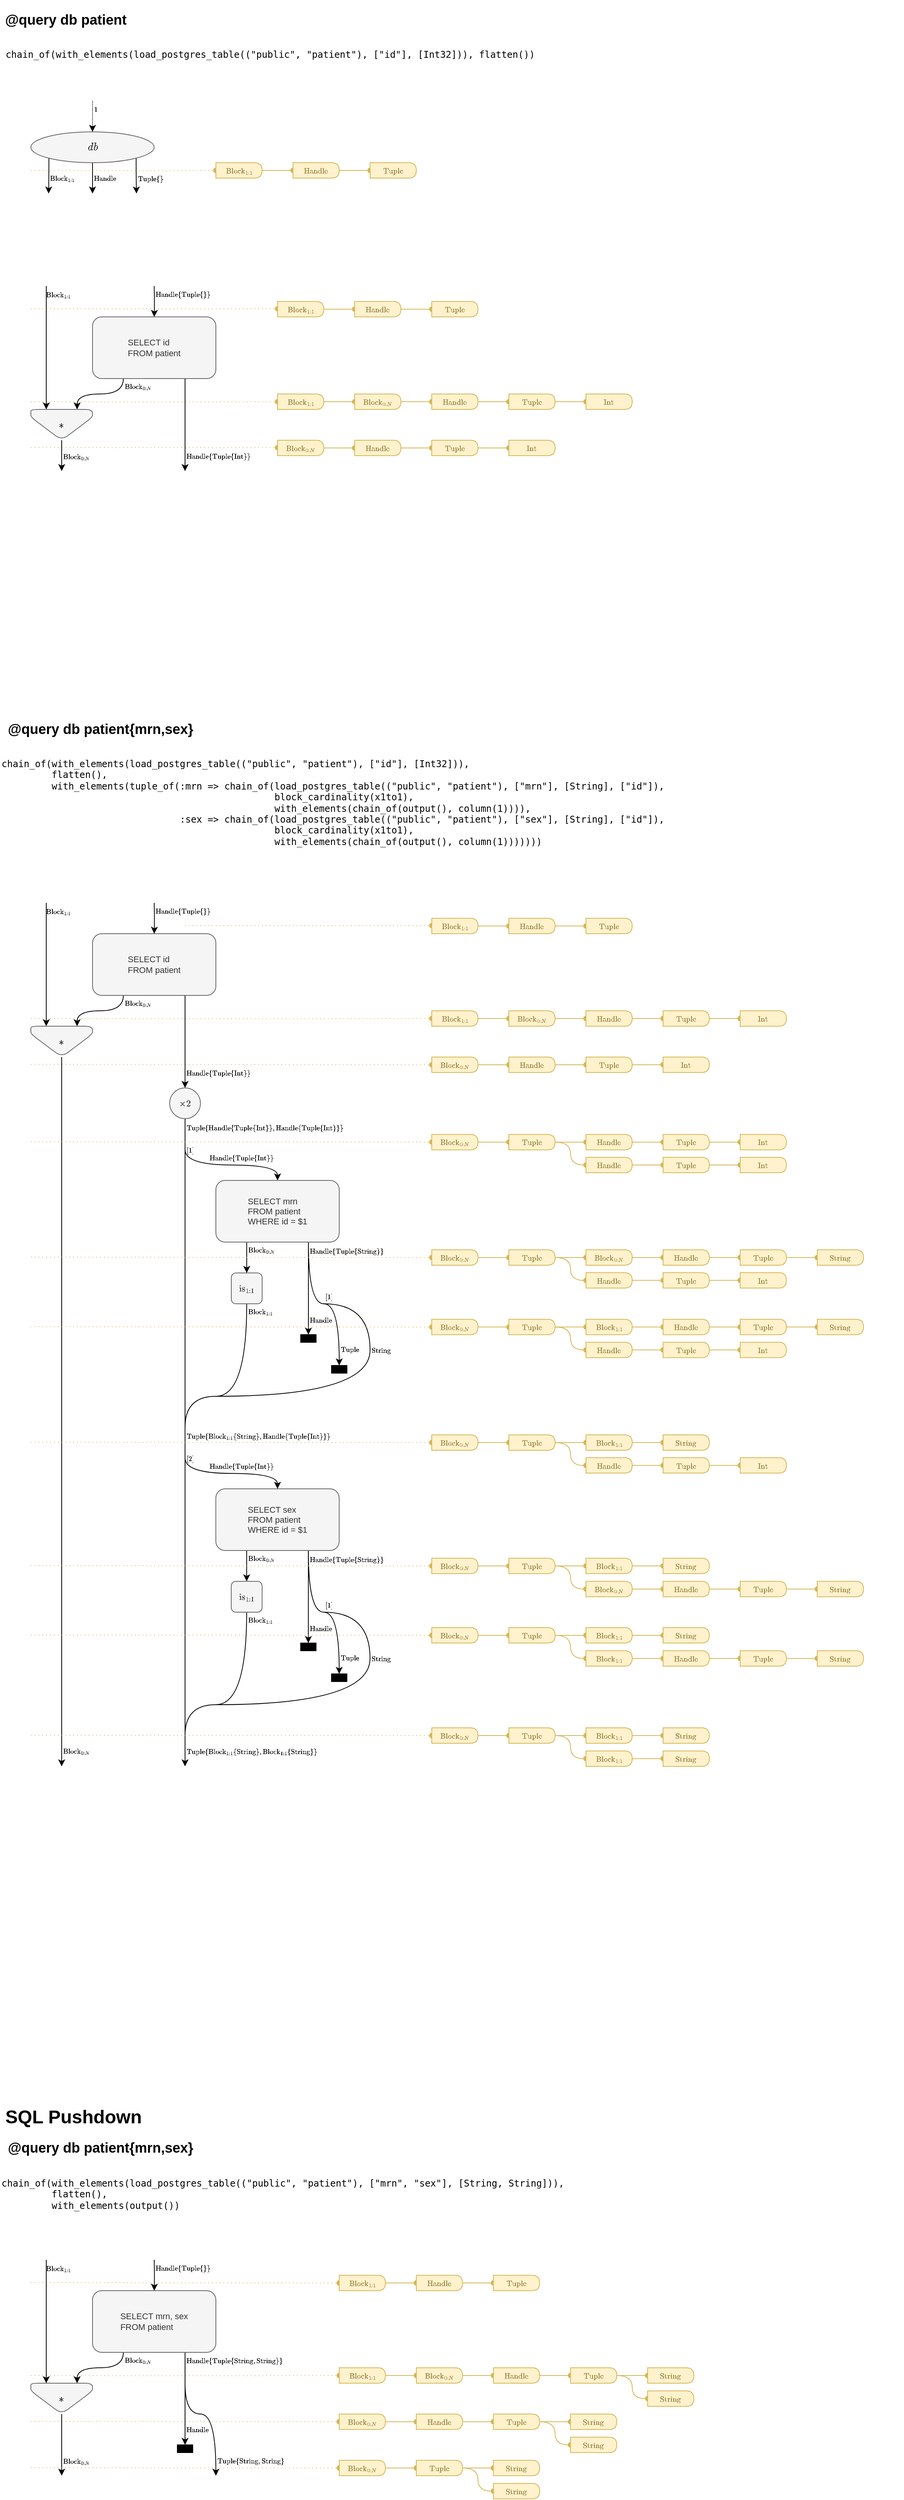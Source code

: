 <mxfile version="13.6.5" type="github">
  <diagram id="DbIU6sG4jfHMPM34fUNc" name="Page-1">
    <mxGraphModel dx="810" dy="449" grid="1" gridSize="10" guides="1" tooltips="1" connect="1" arrows="1" fold="1" page="1" pageScale="1" pageWidth="1600" pageHeight="900" math="1" shadow="0">
      <root>
        <mxCell id="0" />
        <mxCell id="1" parent="0" />
        <mxCell id="3gbT1Jeg4ynfycJL_eTZ-179" style="edgeStyle=orthogonalEdgeStyle;curved=1;rounded=0;orthogonalLoop=1;jettySize=auto;html=1;exitX=1;exitY=0.5;exitDx=0;exitDy=0;entryX=0;entryY=0.5;entryDx=0;entryDy=0;endArrow=oval;endFill=1;fillColor=#fff2cc;strokeColor=#d6b656;" parent="1" source="3gbT1Jeg4ynfycJL_eTZ-178" target="3gbT1Jeg4ynfycJL_eTZ-166" edge="1">
          <mxGeometry relative="1" as="geometry" />
        </mxCell>
        <mxCell id="3gbT1Jeg4ynfycJL_eTZ-153" style="edgeStyle=orthogonalEdgeStyle;curved=1;rounded=0;orthogonalLoop=1;jettySize=auto;html=1;entryX=0;entryY=0.5;entryDx=0;entryDy=0;endArrow=oval;endFill=1;fillColor=#fff2cc;strokeColor=#d6b656;" parent="1" source="3gbT1Jeg4ynfycJL_eTZ-152" target="3gbT1Jeg4ynfycJL_eTZ-147" edge="1">
          <mxGeometry relative="1" as="geometry" />
        </mxCell>
        <mxCell id="3gbT1Jeg4ynfycJL_eTZ-42" style="edgeStyle=orthogonalEdgeStyle;curved=1;rounded=0;orthogonalLoop=1;jettySize=auto;html=1;endArrow=oval;endFill=1;fillColor=#fff2cc;strokeColor=#d6b656;dashed=1;dashPattern=1 4;entryX=0;entryY=0.5;entryDx=0;entryDy=0;" parent="1" edge="1">
          <mxGeometry relative="1" as="geometry">
            <mxPoint x="400" y="429.5" as="targetPoint" />
            <mxPoint x="80" y="429.5" as="sourcePoint" />
          </mxGeometry>
        </mxCell>
        <mxCell id="3gbT1Jeg4ynfycJL_eTZ-35" style="edgeStyle=orthogonalEdgeStyle;curved=1;rounded=0;orthogonalLoop=1;jettySize=auto;html=1;endArrow=oval;endFill=1;fillColor=#fff2cc;strokeColor=#d6b656;dashed=1;dashPattern=1 4;entryX=0;entryY=0.5;entryDx=0;entryDy=0;" parent="1" edge="1">
          <mxGeometry relative="1" as="geometry">
            <mxPoint x="400" y="609.5" as="targetPoint" />
            <mxPoint x="80" y="609.5" as="sourcePoint" />
          </mxGeometry>
        </mxCell>
        <mxCell id="3gbT1Jeg4ynfycJL_eTZ-27" style="edgeStyle=orthogonalEdgeStyle;curved=1;rounded=0;orthogonalLoop=1;jettySize=auto;html=1;endArrow=oval;endFill=1;fillColor=#fff2cc;strokeColor=#d6b656;dashed=1;dashPattern=1 4;entryX=0;entryY=0.5;entryDx=0;entryDy=0;" parent="1" target="3gbT1Jeg4ynfycJL_eTZ-23" edge="1">
          <mxGeometry relative="1" as="geometry">
            <mxPoint x="400" y="520" as="targetPoint" />
            <mxPoint x="80" y="550" as="sourcePoint" />
          </mxGeometry>
        </mxCell>
        <mxCell id="3gbT1Jeg4ynfycJL_eTZ-24" style="edgeStyle=orthogonalEdgeStyle;curved=1;rounded=0;orthogonalLoop=1;jettySize=auto;html=1;entryX=0;entryY=0.5;entryDx=0;entryDy=0;endArrow=oval;endFill=1;fillColor=#fff2cc;strokeColor=#d6b656;" parent="1" source="3gbT1Jeg4ynfycJL_eTZ-23" target="3gbT1Jeg4ynfycJL_eTZ-22" edge="1">
          <mxGeometry relative="1" as="geometry" />
        </mxCell>
        <mxCell id="Wa8XKqlrd6dh5H8_Gc7L-1" value="&lt;h2&gt;@query db patient&lt;/h2&gt;" style="text;html=1;align=center;verticalAlign=middle;resizable=0;points=[];autosize=1;" parent="1" vertex="1">
          <mxGeometry x="40" y="30" width="170" height="50" as="geometry" />
        </mxCell>
        <mxCell id="Wa8XKqlrd6dh5H8_Gc7L-3" value="&lt;pre&gt;chain_of(with_elements(load_postgres_table((&quot;public&quot;, &quot;patient&quot;), [&quot;id&quot;], [Int32])), flatten())&lt;/pre&gt;" style="text;html=1;align=center;verticalAlign=middle;resizable=0;points=[];autosize=1;" parent="1" vertex="1">
          <mxGeometry x="40" y="80" width="700" height="40" as="geometry" />
        </mxCell>
        <mxCell id="Wa8XKqlrd6dh5H8_Gc7L-5" style="edgeStyle=orthogonalEdgeStyle;rounded=0;orthogonalLoop=1;jettySize=auto;html=1;entryX=0.5;entryY=0;entryDx=0;entryDy=0;curved=1;dashed=1;dashPattern=1 1;" parent="1" target="Wa8XKqlrd6dh5H8_Gc7L-4" edge="1">
          <mxGeometry relative="1" as="geometry">
            <mxPoint x="120" y="160" as="targetPoint" />
            <mxPoint x="160" y="160" as="sourcePoint" />
            <Array as="points">
              <mxPoint x="160" y="170" />
              <mxPoint x="160" y="170" />
            </Array>
          </mxGeometry>
        </mxCell>
        <mxCell id="Wa8XKqlrd6dh5H8_Gc7L-10" value="$$\scriptsize 1$$" style="edgeLabel;html=1;align=left;verticalAlign=middle;resizable=0;points=[];labelBackgroundColor=none;" parent="Wa8XKqlrd6dh5H8_Gc7L-5" vertex="1" connectable="0">
          <mxGeometry x="-0.24" y="-1" relative="1" as="geometry">
            <mxPoint x="1" y="-5.2" as="offset" />
          </mxGeometry>
        </mxCell>
        <mxCell id="Wa8XKqlrd6dh5H8_Gc7L-6" style="edgeStyle=orthogonalEdgeStyle;curved=1;rounded=0;orthogonalLoop=1;jettySize=auto;html=1;exitX=1;exitY=1;exitDx=0;exitDy=0;" parent="1" source="Wa8XKqlrd6dh5H8_Gc7L-4" edge="1">
          <mxGeometry relative="1" as="geometry">
            <mxPoint x="217" y="280" as="targetPoint" />
            <Array as="points">
              <mxPoint x="217" y="260" />
              <mxPoint x="217" y="260" />
            </Array>
          </mxGeometry>
        </mxCell>
        <mxCell id="Wa8XKqlrd6dh5H8_Gc7L-9" value="$$\scriptsize\mathrm{Tuple\{\}}$$" style="edgeLabel;html=1;align=left;verticalAlign=middle;resizable=0;points=[];labelBackgroundColor=none;" parent="Wa8XKqlrd6dh5H8_Gc7L-6" vertex="1" connectable="0">
          <mxGeometry x="0.309" relative="1" as="geometry">
            <mxPoint y="-4.14" as="offset" />
          </mxGeometry>
        </mxCell>
        <mxCell id="Wa8XKqlrd6dh5H8_Gc7L-7" style="edgeStyle=orthogonalEdgeStyle;curved=1;rounded=0;orthogonalLoop=1;jettySize=auto;html=1;exitX=0;exitY=1;exitDx=0;exitDy=0;" parent="1" source="Wa8XKqlrd6dh5H8_Gc7L-4" edge="1">
          <mxGeometry relative="1" as="geometry">
            <mxPoint x="103" y="280" as="targetPoint" />
          </mxGeometry>
        </mxCell>
        <mxCell id="3gbT1Jeg4ynfycJL_eTZ-13" value="$$\scriptsize\mathrm{Block}_{1:1}$$" style="edgeLabel;html=1;align=left;verticalAlign=middle;resizable=0;points=[];labelBackgroundColor=none;" parent="Wa8XKqlrd6dh5H8_Gc7L-7" vertex="1" connectable="0">
          <mxGeometry x="0.336" relative="1" as="geometry">
            <mxPoint y="-4.52" as="offset" />
          </mxGeometry>
        </mxCell>
        <mxCell id="3gbT1Jeg4ynfycJL_eTZ-11" style="edgeStyle=orthogonalEdgeStyle;curved=1;rounded=0;orthogonalLoop=1;jettySize=auto;html=1;endArrow=classic;endFill=1;" parent="1" source="Wa8XKqlrd6dh5H8_Gc7L-4" edge="1">
          <mxGeometry relative="1" as="geometry">
            <mxPoint x="160" y="280" as="targetPoint" />
          </mxGeometry>
        </mxCell>
        <mxCell id="3gbT1Jeg4ynfycJL_eTZ-12" value="$$\scriptsize\mathrm{Handle}$$" style="edgeLabel;html=1;align=left;verticalAlign=middle;resizable=0;points=[];labelBackgroundColor=none;" parent="3gbT1Jeg4ynfycJL_eTZ-11" vertex="1" connectable="0">
          <mxGeometry x="0.15" y="-1" relative="1" as="geometry">
            <mxPoint x="1" y="-2.8" as="offset" />
          </mxGeometry>
        </mxCell>
        <mxCell id="Wa8XKqlrd6dh5H8_Gc7L-4" value="$$\mathit{db}$$" style="ellipse;whiteSpace=wrap;html=1;fillColor=#f5f5f5;strokeColor=#666666;fontColor=#333333;" parent="1" vertex="1">
          <mxGeometry x="80" y="200" width="160" height="40" as="geometry" />
        </mxCell>
        <mxCell id="Wa8XKqlrd6dh5H8_Gc7L-18" style="edgeStyle=orthogonalEdgeStyle;curved=1;rounded=0;orthogonalLoop=1;jettySize=auto;html=1;entryX=0;entryY=0.5;entryDx=0;entryDy=0;endArrow=oval;endFill=1;fillColor=#fff2cc;strokeColor=#d6b656;" parent="1" source="Wa8XKqlrd6dh5H8_Gc7L-13" target="Wa8XKqlrd6dh5H8_Gc7L-14" edge="1">
          <mxGeometry relative="1" as="geometry" />
        </mxCell>
        <mxCell id="Wa8XKqlrd6dh5H8_Gc7L-19" style="edgeStyle=orthogonalEdgeStyle;curved=1;rounded=0;orthogonalLoop=1;jettySize=auto;html=1;entryX=0;entryY=0.5;entryDx=0;entryDy=0;endArrow=oval;endFill=1;fillColor=#fff2cc;strokeColor=#d6b656;" parent="1" source="Wa8XKqlrd6dh5H8_Gc7L-14" target="Wa8XKqlrd6dh5H8_Gc7L-15" edge="1">
          <mxGeometry relative="1" as="geometry" />
        </mxCell>
        <mxCell id="Wa8XKqlrd6dh5H8_Gc7L-14" value="&lt;font color=&quot;#947D3C&quot;&gt;$$\scriptsize\mathrm{Handle}$$&lt;/font&gt;" style="shape=delay;whiteSpace=wrap;html=1;labelBackgroundColor=none;align=center;verticalAlign=middle;strokeColor=#d6b656;fillColor=#fff2cc;" parent="1" vertex="1">
          <mxGeometry x="420" y="240" width="60" height="20" as="geometry" />
        </mxCell>
        <mxCell id="Wa8XKqlrd6dh5H8_Gc7L-20" style="edgeStyle=orthogonalEdgeStyle;curved=1;rounded=0;orthogonalLoop=1;jettySize=auto;html=1;endArrow=oval;endFill=1;fillColor=#fff2cc;strokeColor=#d6b656;entryX=0;entryY=0.5;entryDx=0;entryDy=0;dashed=1;dashPattern=1 4;" parent="1" target="Wa8XKqlrd6dh5H8_Gc7L-13" edge="1">
          <mxGeometry relative="1" as="geometry">
            <mxPoint x="260" y="250" as="targetPoint" />
            <mxPoint x="80" y="250" as="sourcePoint" />
          </mxGeometry>
        </mxCell>
        <mxCell id="Wa8XKqlrd6dh5H8_Gc7L-15" value="&lt;font color=&quot;#947D3C&quot;&gt;$$\scriptsize\mathrm{Tuple}$$&lt;/font&gt;" style="shape=delay;whiteSpace=wrap;html=1;labelBackgroundColor=none;align=center;verticalAlign=middle;strokeColor=#d6b656;fillColor=#fff2cc;" parent="1" vertex="1">
          <mxGeometry x="520" y="240" width="60" height="20" as="geometry" />
        </mxCell>
        <mxCell id="Wa8XKqlrd6dh5H8_Gc7L-13" value="&lt;font color=&quot;#947D3C&quot;&gt;$$\scriptsize \mathrm{Block}_{1:1}$$&lt;/font&gt;" style="shape=delay;whiteSpace=wrap;html=1;labelBackgroundColor=none;align=center;verticalAlign=middle;strokeColor=#d6b656;fillColor=#fff2cc;" parent="1" vertex="1">
          <mxGeometry x="320" y="240" width="60" height="20" as="geometry" />
        </mxCell>
        <mxCell id="3gbT1Jeg4ynfycJL_eTZ-7" style="edgeStyle=orthogonalEdgeStyle;curved=1;rounded=0;orthogonalLoop=1;jettySize=auto;html=1;exitX=0.25;exitY=1;exitDx=0;exitDy=0;entryX=0.75;entryY=0;entryDx=0;entryDy=0;endArrow=classic;endFill=1;" parent="1" source="3gbT1Jeg4ynfycJL_eTZ-1" target="3gbT1Jeg4ynfycJL_eTZ-6" edge="1">
          <mxGeometry relative="1" as="geometry" />
        </mxCell>
        <mxCell id="3gbT1Jeg4ynfycJL_eTZ-14" value="$$\scriptsize\mathrm{Block}_{0:N}$$" style="edgeLabel;html=1;align=left;verticalAlign=middle;resizable=0;points=[];labelBackgroundColor=none;" parent="3gbT1Jeg4ynfycJL_eTZ-7" vertex="1" connectable="0">
          <mxGeometry x="-0.316" y="-2" relative="1" as="geometry">
            <mxPoint x="14.23" y="-8.03" as="offset" />
          </mxGeometry>
        </mxCell>
        <mxCell id="3gbT1Jeg4ynfycJL_eTZ-8" style="edgeStyle=orthogonalEdgeStyle;curved=1;rounded=0;orthogonalLoop=1;jettySize=auto;html=1;exitX=0.75;exitY=1;exitDx=0;exitDy=0;endArrow=classic;endFill=1;" parent="1" source="3gbT1Jeg4ynfycJL_eTZ-1" edge="1">
          <mxGeometry relative="1" as="geometry">
            <mxPoint x="280" y="640" as="targetPoint" />
          </mxGeometry>
        </mxCell>
        <mxCell id="3gbT1Jeg4ynfycJL_eTZ-16" value="$$\scriptsize\mathrm{Handle}\{\mathrm{Tuple}\{\mathrm{Int}\}\}$$" style="edgeLabel;html=1;align=left;verticalAlign=middle;resizable=0;points=[];labelBackgroundColor=none;" parent="3gbT1Jeg4ynfycJL_eTZ-8" vertex="1" connectable="0">
          <mxGeometry x="-0.192" relative="1" as="geometry">
            <mxPoint y="51.72" as="offset" />
          </mxGeometry>
        </mxCell>
        <mxCell id="3gbT1Jeg4ynfycJL_eTZ-1" value="&lt;div style=&quot;font-size: 11px&quot; align=&quot;left&quot;&gt;&lt;p&gt;&lt;font style=&quot;font-size: 11px&quot;&gt;SELECT id&lt;br&gt;FROM patient&lt;/font&gt;&lt;/p&gt;&lt;/div&gt;" style="rounded=1;whiteSpace=wrap;html=1;labelBackgroundColor=none;strokeColor=#666666;fillColor=#f5f5f5;align=center;fontColor=#333333;" parent="1" vertex="1">
          <mxGeometry x="160" y="440" width="160" height="80" as="geometry" />
        </mxCell>
        <mxCell id="3gbT1Jeg4ynfycJL_eTZ-2" style="edgeStyle=orthogonalEdgeStyle;curved=1;rounded=0;orthogonalLoop=1;jettySize=auto;html=1;entryX=0.5;entryY=0;entryDx=0;entryDy=0;" parent="1" target="3gbT1Jeg4ynfycJL_eTZ-1" edge="1">
          <mxGeometry relative="1" as="geometry">
            <mxPoint x="230" y="430" as="targetPoint" />
            <mxPoint x="240" y="400" as="sourcePoint" />
            <Array as="points" />
          </mxGeometry>
        </mxCell>
        <mxCell id="3gbT1Jeg4ynfycJL_eTZ-3" value="$$\scriptsize\mathrm{Handle}\{\mathrm{Tuple\{\}}\}$$" style="edgeLabel;html=1;align=left;verticalAlign=middle;resizable=0;points=[];labelBackgroundColor=none;" parent="3gbT1Jeg4ynfycJL_eTZ-2" vertex="1" connectable="0">
          <mxGeometry x="0.309" relative="1" as="geometry">
            <mxPoint y="-16.33" as="offset" />
          </mxGeometry>
        </mxCell>
        <mxCell id="3gbT1Jeg4ynfycJL_eTZ-4" style="edgeStyle=orthogonalEdgeStyle;curved=1;rounded=0;orthogonalLoop=1;jettySize=auto;html=1;entryX=0.25;entryY=0;entryDx=0;entryDy=0;" parent="1" target="3gbT1Jeg4ynfycJL_eTZ-6" edge="1">
          <mxGeometry relative="1" as="geometry">
            <mxPoint x="120" y="560" as="targetPoint" />
            <mxPoint x="100" y="400" as="sourcePoint" />
            <Array as="points">
              <mxPoint x="100" y="490" />
              <mxPoint x="100" y="490" />
            </Array>
          </mxGeometry>
        </mxCell>
        <mxCell id="3gbT1Jeg4ynfycJL_eTZ-5" value="$$\scriptsize\mathrm{Block}_{1:1}$$" style="edgeLabel;html=1;align=left;verticalAlign=middle;resizable=0;points=[];labelBackgroundColor=none;" parent="3gbT1Jeg4ynfycJL_eTZ-4" vertex="1" connectable="0">
          <mxGeometry x="0.13" y="-6" relative="1" as="geometry">
            <mxPoint x="4.37" y="-80" as="offset" />
          </mxGeometry>
        </mxCell>
        <mxCell id="3gbT1Jeg4ynfycJL_eTZ-9" style="edgeStyle=orthogonalEdgeStyle;curved=1;rounded=0;orthogonalLoop=1;jettySize=auto;html=1;exitX=0.5;exitY=1;exitDx=0;exitDy=0;endArrow=classic;endFill=1;" parent="1" source="3gbT1Jeg4ynfycJL_eTZ-6" edge="1">
          <mxGeometry relative="1" as="geometry">
            <mxPoint x="120" y="640" as="targetPoint" />
          </mxGeometry>
        </mxCell>
        <mxCell id="3gbT1Jeg4ynfycJL_eTZ-17" value="$$\scriptsize\mathrm{Block}_{0:N}$$" style="edgeLabel;html=1;align=left;verticalAlign=middle;resizable=0;points=[];labelBackgroundColor=none;" parent="3gbT1Jeg4ynfycJL_eTZ-9" vertex="1" connectable="0">
          <mxGeometry x="-0.32" relative="1" as="geometry">
            <mxPoint y="6.4" as="offset" />
          </mxGeometry>
        </mxCell>
        <mxCell id="3gbT1Jeg4ynfycJL_eTZ-6" value="$$*$$" style="shape=offPageConnector;whiteSpace=wrap;html=1;rounded=1;labelBackgroundColor=none;fillColor=#f5f5f5;align=center;size=0.75;strokeColor=#666666;fontColor=#333333;" parent="1" vertex="1">
          <mxGeometry x="80" y="560" width="80" height="40" as="geometry" />
        </mxCell>
        <mxCell id="3gbT1Jeg4ynfycJL_eTZ-18" style="edgeStyle=orthogonalEdgeStyle;curved=1;rounded=0;orthogonalLoop=1;jettySize=auto;html=1;entryX=0;entryY=0.5;entryDx=0;entryDy=0;endArrow=oval;endFill=1;fillColor=#fff2cc;strokeColor=#d6b656;" parent="1" source="3gbT1Jeg4ynfycJL_eTZ-22" target="3gbT1Jeg4ynfycJL_eTZ-20" edge="1">
          <mxGeometry relative="1" as="geometry" />
        </mxCell>
        <mxCell id="3gbT1Jeg4ynfycJL_eTZ-19" style="edgeStyle=orthogonalEdgeStyle;curved=1;rounded=0;orthogonalLoop=1;jettySize=auto;html=1;entryX=0;entryY=0.5;entryDx=0;entryDy=0;endArrow=oval;endFill=1;fillColor=#fff2cc;strokeColor=#d6b656;" parent="1" source="3gbT1Jeg4ynfycJL_eTZ-20" target="3gbT1Jeg4ynfycJL_eTZ-21" edge="1">
          <mxGeometry relative="1" as="geometry" />
        </mxCell>
        <mxCell id="3gbT1Jeg4ynfycJL_eTZ-20" value="&lt;font color=&quot;#947D3C&quot;&gt;$$\scriptsize\mathrm{Handle}$$&lt;/font&gt;" style="shape=delay;whiteSpace=wrap;html=1;labelBackgroundColor=none;align=center;verticalAlign=middle;strokeColor=#d6b656;fillColor=#fff2cc;" parent="1" vertex="1">
          <mxGeometry x="600" y="540" width="60" height="20" as="geometry" />
        </mxCell>
        <mxCell id="3gbT1Jeg4ynfycJL_eTZ-26" style="edgeStyle=orthogonalEdgeStyle;curved=1;rounded=0;orthogonalLoop=1;jettySize=auto;html=1;entryX=0;entryY=0.5;entryDx=0;entryDy=0;endArrow=oval;endFill=1;fillColor=#fff2cc;strokeColor=#d6b656;" parent="1" source="3gbT1Jeg4ynfycJL_eTZ-21" target="3gbT1Jeg4ynfycJL_eTZ-25" edge="1">
          <mxGeometry relative="1" as="geometry" />
        </mxCell>
        <mxCell id="3gbT1Jeg4ynfycJL_eTZ-21" value="&lt;font color=&quot;#947D3C&quot;&gt;$$\scriptsize\mathrm{Tuple}$$&lt;/font&gt;" style="shape=delay;whiteSpace=wrap;html=1;labelBackgroundColor=none;align=center;verticalAlign=middle;strokeColor=#d6b656;fillColor=#fff2cc;" parent="1" vertex="1">
          <mxGeometry x="700" y="540" width="60" height="20" as="geometry" />
        </mxCell>
        <mxCell id="3gbT1Jeg4ynfycJL_eTZ-22" value="&lt;font color=&quot;#947D3C&quot;&gt;$$\scriptsize \mathrm{Block}_{0:N}$$&lt;/font&gt;" style="shape=delay;whiteSpace=wrap;html=1;labelBackgroundColor=none;align=center;verticalAlign=middle;strokeColor=#d6b656;fillColor=#fff2cc;" parent="1" vertex="1">
          <mxGeometry x="500" y="540" width="60" height="20" as="geometry" />
        </mxCell>
        <mxCell id="3gbT1Jeg4ynfycJL_eTZ-23" value="&lt;font color=&quot;#947D3C&quot;&gt;$$\scriptsize \mathrm{Block}_{1:1}$$&lt;/font&gt;" style="shape=delay;whiteSpace=wrap;html=1;labelBackgroundColor=none;align=center;verticalAlign=middle;strokeColor=#d6b656;fillColor=#fff2cc;" parent="1" vertex="1">
          <mxGeometry x="400" y="540" width="60" height="20" as="geometry" />
        </mxCell>
        <mxCell id="3gbT1Jeg4ynfycJL_eTZ-25" value="&lt;font color=&quot;#947D3C&quot;&gt;$$\scriptsize\mathrm{Int}$$&lt;/font&gt;" style="shape=delay;whiteSpace=wrap;html=1;labelBackgroundColor=none;align=center;verticalAlign=middle;strokeColor=#d6b656;fillColor=#fff2cc;" parent="1" vertex="1">
          <mxGeometry x="800" y="540" width="60" height="20" as="geometry" />
        </mxCell>
        <mxCell id="3gbT1Jeg4ynfycJL_eTZ-28" style="edgeStyle=orthogonalEdgeStyle;curved=1;rounded=0;orthogonalLoop=1;jettySize=auto;html=1;entryX=0;entryY=0.5;entryDx=0;entryDy=0;endArrow=oval;endFill=1;fillColor=#fff2cc;strokeColor=#d6b656;" parent="1" source="3gbT1Jeg4ynfycJL_eTZ-33" target="3gbT1Jeg4ynfycJL_eTZ-30" edge="1">
          <mxGeometry relative="1" as="geometry" />
        </mxCell>
        <mxCell id="3gbT1Jeg4ynfycJL_eTZ-29" style="edgeStyle=orthogonalEdgeStyle;curved=1;rounded=0;orthogonalLoop=1;jettySize=auto;html=1;entryX=0;entryY=0.5;entryDx=0;entryDy=0;endArrow=oval;endFill=1;fillColor=#fff2cc;strokeColor=#d6b656;" parent="1" source="3gbT1Jeg4ynfycJL_eTZ-30" target="3gbT1Jeg4ynfycJL_eTZ-32" edge="1">
          <mxGeometry relative="1" as="geometry" />
        </mxCell>
        <mxCell id="3gbT1Jeg4ynfycJL_eTZ-30" value="&lt;font color=&quot;#947D3C&quot;&gt;$$\scriptsize\mathrm{Handle}$$&lt;/font&gt;" style="shape=delay;whiteSpace=wrap;html=1;labelBackgroundColor=none;align=center;verticalAlign=middle;strokeColor=#d6b656;fillColor=#fff2cc;" parent="1" vertex="1">
          <mxGeometry x="500" y="600" width="60" height="20" as="geometry" />
        </mxCell>
        <mxCell id="3gbT1Jeg4ynfycJL_eTZ-31" style="edgeStyle=orthogonalEdgeStyle;curved=1;rounded=0;orthogonalLoop=1;jettySize=auto;html=1;entryX=0;entryY=0.5;entryDx=0;entryDy=0;endArrow=oval;endFill=1;fillColor=#fff2cc;strokeColor=#d6b656;" parent="1" source="3gbT1Jeg4ynfycJL_eTZ-32" target="3gbT1Jeg4ynfycJL_eTZ-34" edge="1">
          <mxGeometry relative="1" as="geometry" />
        </mxCell>
        <mxCell id="3gbT1Jeg4ynfycJL_eTZ-32" value="&lt;font color=&quot;#947D3C&quot;&gt;$$\scriptsize\mathrm{Tuple}$$&lt;/font&gt;" style="shape=delay;whiteSpace=wrap;html=1;labelBackgroundColor=none;align=center;verticalAlign=middle;strokeColor=#d6b656;fillColor=#fff2cc;" parent="1" vertex="1">
          <mxGeometry x="600" y="600" width="60" height="20" as="geometry" />
        </mxCell>
        <mxCell id="3gbT1Jeg4ynfycJL_eTZ-33" value="&lt;font color=&quot;#947D3C&quot;&gt;$$\scriptsize \mathrm{Block}_{0:N}$$&lt;/font&gt;" style="shape=delay;whiteSpace=wrap;html=1;labelBackgroundColor=none;align=center;verticalAlign=middle;strokeColor=#d6b656;fillColor=#fff2cc;" parent="1" vertex="1">
          <mxGeometry x="400" y="600" width="60" height="20" as="geometry" />
        </mxCell>
        <mxCell id="3gbT1Jeg4ynfycJL_eTZ-34" value="&lt;font color=&quot;#947D3C&quot;&gt;$$\scriptsize\mathrm{Int}$$&lt;/font&gt;" style="shape=delay;whiteSpace=wrap;html=1;labelBackgroundColor=none;align=center;verticalAlign=middle;strokeColor=#d6b656;fillColor=#fff2cc;" parent="1" vertex="1">
          <mxGeometry x="700" y="600" width="60" height="20" as="geometry" />
        </mxCell>
        <mxCell id="3gbT1Jeg4ynfycJL_eTZ-37" style="edgeStyle=orthogonalEdgeStyle;curved=1;rounded=0;orthogonalLoop=1;jettySize=auto;html=1;entryX=0;entryY=0.5;entryDx=0;entryDy=0;endArrow=oval;endFill=1;fillColor=#fff2cc;strokeColor=#d6b656;" parent="1" source="3gbT1Jeg4ynfycJL_eTZ-41" target="3gbT1Jeg4ynfycJL_eTZ-39" edge="1">
          <mxGeometry relative="1" as="geometry" />
        </mxCell>
        <mxCell id="3gbT1Jeg4ynfycJL_eTZ-38" style="edgeStyle=orthogonalEdgeStyle;curved=1;rounded=0;orthogonalLoop=1;jettySize=auto;html=1;entryX=0;entryY=0.5;entryDx=0;entryDy=0;endArrow=oval;endFill=1;fillColor=#fff2cc;strokeColor=#d6b656;" parent="1" source="3gbT1Jeg4ynfycJL_eTZ-39" target="3gbT1Jeg4ynfycJL_eTZ-40" edge="1">
          <mxGeometry relative="1" as="geometry" />
        </mxCell>
        <mxCell id="3gbT1Jeg4ynfycJL_eTZ-39" value="&lt;font color=&quot;#947D3C&quot;&gt;$$\scriptsize\mathrm{Handle}$$&lt;/font&gt;" style="shape=delay;whiteSpace=wrap;html=1;labelBackgroundColor=none;align=center;verticalAlign=middle;strokeColor=#d6b656;fillColor=#fff2cc;" parent="1" vertex="1">
          <mxGeometry x="500" y="420" width="60" height="20" as="geometry" />
        </mxCell>
        <mxCell id="3gbT1Jeg4ynfycJL_eTZ-40" value="&lt;font color=&quot;#947D3C&quot;&gt;$$\scriptsize\mathrm{Tuple}$$&lt;/font&gt;" style="shape=delay;whiteSpace=wrap;html=1;labelBackgroundColor=none;align=center;verticalAlign=middle;strokeColor=#d6b656;fillColor=#fff2cc;" parent="1" vertex="1">
          <mxGeometry x="600" y="420" width="60" height="20" as="geometry" />
        </mxCell>
        <mxCell id="3gbT1Jeg4ynfycJL_eTZ-41" value="&lt;font color=&quot;#947D3C&quot;&gt;$$\scriptsize \mathrm{Block}_{1:1}$$&lt;/font&gt;" style="shape=delay;whiteSpace=wrap;html=1;labelBackgroundColor=none;align=center;verticalAlign=middle;strokeColor=#d6b656;fillColor=#fff2cc;" parent="1" vertex="1">
          <mxGeometry x="400" y="420" width="60" height="20" as="geometry" />
        </mxCell>
        <mxCell id="3gbT1Jeg4ynfycJL_eTZ-43" value="&lt;h2&gt;@query db patient{mrn,sex}&lt;/h2&gt;" style="text;html=1;align=center;verticalAlign=middle;resizable=0;points=[];autosize=1;" parent="1" vertex="1">
          <mxGeometry x="40" y="950" width="260" height="50" as="geometry" />
        </mxCell>
        <mxCell id="3gbT1Jeg4ynfycJL_eTZ-44" value="&lt;p style=&quot;line-height: 100%&quot;&gt;&lt;/p&gt;&lt;pre&gt;chain_of(with_elements(load_postgres_table((&quot;public&quot;, &quot;patient&quot;), [&quot;id&quot;], [Int32])),&lt;br&gt;&amp;nbsp;&amp;nbsp;&amp;nbsp;&amp;nbsp;&amp;nbsp;&amp;nbsp;&amp;nbsp;&amp;nbsp; flatten(),&lt;br&gt;&amp;nbsp;&amp;nbsp;&amp;nbsp;&amp;nbsp;&amp;nbsp;&amp;nbsp;&amp;nbsp;&amp;nbsp; with_elements(tuple_of(:mrn =&amp;gt; chain_of(load_postgres_table((&quot;public&quot;, &quot;patient&quot;), [&quot;mrn&quot;], [String], [&quot;id&quot;]),&lt;br&gt;&amp;nbsp;&amp;nbsp;&amp;nbsp;&amp;nbsp;&amp;nbsp;&amp;nbsp;&amp;nbsp;&amp;nbsp;&amp;nbsp;&amp;nbsp;&amp;nbsp;&amp;nbsp;&amp;nbsp;&amp;nbsp;&amp;nbsp;&amp;nbsp;&amp;nbsp;&amp;nbsp;&amp;nbsp;&amp;nbsp;&amp;nbsp;&amp;nbsp;&amp;nbsp;&amp;nbsp;&amp;nbsp;&amp;nbsp;&amp;nbsp;&amp;nbsp;&amp;nbsp;&amp;nbsp;&amp;nbsp;&amp;nbsp;&amp;nbsp;&amp;nbsp;&amp;nbsp;&amp;nbsp;&amp;nbsp;&amp;nbsp;&amp;nbsp;&amp;nbsp;&amp;nbsp;&amp;nbsp;&amp;nbsp;&amp;nbsp;&amp;nbsp;&amp;nbsp;&amp;nbsp;&amp;nbsp; block_cardinality(x1to1),&lt;br&gt;&amp;nbsp;&amp;nbsp;&amp;nbsp;&amp;nbsp;&amp;nbsp;&amp;nbsp;&amp;nbsp;&amp;nbsp;&amp;nbsp;&amp;nbsp;&amp;nbsp;&amp;nbsp;&amp;nbsp;&amp;nbsp;&amp;nbsp;&amp;nbsp;&amp;nbsp;&amp;nbsp;&amp;nbsp;&amp;nbsp;&amp;nbsp;&amp;nbsp;&amp;nbsp;&amp;nbsp;&amp;nbsp;&amp;nbsp;&amp;nbsp;&amp;nbsp;&amp;nbsp;&amp;nbsp;&amp;nbsp;&amp;nbsp;&amp;nbsp;&amp;nbsp;&amp;nbsp;&amp;nbsp;&amp;nbsp;&amp;nbsp;&amp;nbsp;&amp;nbsp;&amp;nbsp;&amp;nbsp;&amp;nbsp;&amp;nbsp;&amp;nbsp;&amp;nbsp;&amp;nbsp;&amp;nbsp; with_elements(chain_of(output(), column(1)))),&lt;br&gt;&amp;nbsp;&amp;nbsp;&amp;nbsp;&amp;nbsp;&amp;nbsp;&amp;nbsp;&amp;nbsp;&amp;nbsp;&amp;nbsp;&amp;nbsp;&amp;nbsp;&amp;nbsp;&amp;nbsp;&amp;nbsp;&amp;nbsp;&amp;nbsp;&amp;nbsp;&amp;nbsp;&amp;nbsp;&amp;nbsp;&amp;nbsp;&amp;nbsp;&amp;nbsp;&amp;nbsp;&amp;nbsp;&amp;nbsp;&amp;nbsp;&amp;nbsp;&amp;nbsp;&amp;nbsp;&amp;nbsp; :sex =&amp;gt; chain_of(load_postgres_table((&quot;public&quot;, &quot;patient&quot;), [&quot;sex&quot;], [String], [&quot;id&quot;]),&lt;br&gt;&amp;nbsp;&amp;nbsp;&amp;nbsp;&amp;nbsp;&amp;nbsp;&amp;nbsp;&amp;nbsp;&amp;nbsp;&amp;nbsp;&amp;nbsp;&amp;nbsp;&amp;nbsp;&amp;nbsp;&amp;nbsp;&amp;nbsp;&amp;nbsp;&amp;nbsp;&amp;nbsp;&amp;nbsp;&amp;nbsp;&amp;nbsp;&amp;nbsp;&amp;nbsp;&amp;nbsp;&amp;nbsp;&amp;nbsp;&amp;nbsp;&amp;nbsp;&amp;nbsp;&amp;nbsp;&amp;nbsp;&amp;nbsp;&amp;nbsp;&amp;nbsp;&amp;nbsp;&amp;nbsp;&amp;nbsp;&amp;nbsp;&amp;nbsp;&amp;nbsp;&amp;nbsp;&amp;nbsp;&amp;nbsp;&amp;nbsp;&amp;nbsp;&amp;nbsp;&amp;nbsp;&amp;nbsp; block_cardinality(x1to1),&lt;br&gt;&amp;nbsp;&amp;nbsp;&amp;nbsp;&amp;nbsp;&amp;nbsp;&amp;nbsp;&amp;nbsp;&amp;nbsp;&amp;nbsp;&amp;nbsp;&amp;nbsp;&amp;nbsp;&amp;nbsp;&amp;nbsp;&amp;nbsp;&amp;nbsp;&amp;nbsp;&amp;nbsp;&amp;nbsp;&amp;nbsp;&amp;nbsp;&amp;nbsp;&amp;nbsp;&amp;nbsp;&amp;nbsp;&amp;nbsp;&amp;nbsp;&amp;nbsp;&amp;nbsp;&amp;nbsp;&amp;nbsp;&amp;nbsp;&amp;nbsp;&amp;nbsp;&amp;nbsp;&amp;nbsp;&amp;nbsp;&amp;nbsp;&amp;nbsp;&amp;nbsp;&amp;nbsp;&amp;nbsp;&amp;nbsp;&amp;nbsp;&amp;nbsp;&amp;nbsp;&amp;nbsp;&amp;nbsp; with_elements(chain_of(output(), column(1)))))))&lt;/pre&gt;&lt;p&gt;&lt;/p&gt;" style="text;html=1;align=left;verticalAlign=middle;resizable=0;points=[];autosize=1;" parent="1" vertex="1">
          <mxGeometry x="40" y="1000" width="870" height="140" as="geometry" />
        </mxCell>
        <mxCell id="3gbT1Jeg4ynfycJL_eTZ-60" style="edgeStyle=orthogonalEdgeStyle;curved=1;rounded=0;orthogonalLoop=1;jettySize=auto;html=1;endArrow=oval;endFill=1;fillColor=#fff2cc;strokeColor=#d6b656;dashed=1;dashPattern=1 4;entryX=0;entryY=0.5;entryDx=0;entryDy=0;" parent="1" edge="1">
          <mxGeometry relative="1" as="geometry">
            <mxPoint x="600" y="1229.5" as="targetPoint" />
            <mxPoint x="280" y="1229.5" as="sourcePoint" />
          </mxGeometry>
        </mxCell>
        <mxCell id="3gbT1Jeg4ynfycJL_eTZ-61" style="edgeStyle=orthogonalEdgeStyle;curved=1;rounded=0;orthogonalLoop=1;jettySize=auto;html=1;endArrow=oval;endFill=1;fillColor=#fff2cc;strokeColor=#d6b656;dashed=1;dashPattern=1 4;entryX=0;entryY=0.5;entryDx=0;entryDy=0;" parent="1" target="3gbT1Jeg4ynfycJL_eTZ-89" edge="1">
          <mxGeometry relative="1" as="geometry">
            <mxPoint x="400" y="1409.5" as="targetPoint" />
            <mxPoint x="80" y="1409.5" as="sourcePoint" />
          </mxGeometry>
        </mxCell>
        <mxCell id="3gbT1Jeg4ynfycJL_eTZ-62" style="edgeStyle=orthogonalEdgeStyle;curved=1;rounded=0;orthogonalLoop=1;jettySize=auto;html=1;endArrow=oval;endFill=1;fillColor=#fff2cc;strokeColor=#d6b656;dashed=1;dashPattern=1 4;entryX=0;entryY=0.5;entryDx=0;entryDy=0;" parent="1" target="3gbT1Jeg4ynfycJL_eTZ-82" edge="1">
          <mxGeometry relative="1" as="geometry">
            <mxPoint x="400" y="1320" as="targetPoint" />
            <mxPoint x="80" y="1350" as="sourcePoint" />
          </mxGeometry>
        </mxCell>
        <mxCell id="3gbT1Jeg4ynfycJL_eTZ-63" style="edgeStyle=orthogonalEdgeStyle;curved=1;rounded=0;orthogonalLoop=1;jettySize=auto;html=1;entryX=0;entryY=0.5;entryDx=0;entryDy=0;endArrow=oval;endFill=1;fillColor=#fff2cc;strokeColor=#d6b656;" parent="1" source="3gbT1Jeg4ynfycJL_eTZ-82" target="3gbT1Jeg4ynfycJL_eTZ-81" edge="1">
          <mxGeometry relative="1" as="geometry" />
        </mxCell>
        <mxCell id="3gbT1Jeg4ynfycJL_eTZ-64" style="edgeStyle=orthogonalEdgeStyle;curved=1;rounded=0;orthogonalLoop=1;jettySize=auto;html=1;exitX=0.25;exitY=1;exitDx=0;exitDy=0;entryX=0.75;entryY=0;entryDx=0;entryDy=0;endArrow=classic;endFill=1;" parent="1" source="3gbT1Jeg4ynfycJL_eTZ-68" target="3gbT1Jeg4ynfycJL_eTZ-75" edge="1">
          <mxGeometry relative="1" as="geometry" />
        </mxCell>
        <mxCell id="3gbT1Jeg4ynfycJL_eTZ-65" value="$$\scriptsize\mathrm{Block}_{0:N}$$" style="edgeLabel;html=1;align=left;verticalAlign=middle;resizable=0;points=[];labelBackgroundColor=none;" parent="3gbT1Jeg4ynfycJL_eTZ-64" vertex="1" connectable="0">
          <mxGeometry x="-0.316" y="-2" relative="1" as="geometry">
            <mxPoint x="14.23" y="-8.03" as="offset" />
          </mxGeometry>
        </mxCell>
        <mxCell id="3gbT1Jeg4ynfycJL_eTZ-66" style="edgeStyle=orthogonalEdgeStyle;curved=1;rounded=0;orthogonalLoop=1;jettySize=auto;html=1;exitX=0.75;exitY=1;exitDx=0;exitDy=0;endArrow=classic;endFill=1;entryX=0.5;entryY=0;entryDx=0;entryDy=0;" parent="1" source="3gbT1Jeg4ynfycJL_eTZ-68" target="3gbT1Jeg4ynfycJL_eTZ-96" edge="1">
          <mxGeometry relative="1" as="geometry">
            <mxPoint x="280" y="1440" as="targetPoint" />
          </mxGeometry>
        </mxCell>
        <mxCell id="3gbT1Jeg4ynfycJL_eTZ-67" value="$$\scriptsize\mathrm{Handle}\{\mathrm{Tuple}\{\mathrm{Int}\}\}$$" style="edgeLabel;html=1;align=left;verticalAlign=middle;resizable=0;points=[];labelBackgroundColor=none;" parent="3gbT1Jeg4ynfycJL_eTZ-66" vertex="1" connectable="0">
          <mxGeometry x="-0.192" relative="1" as="geometry">
            <mxPoint y="51.72" as="offset" />
          </mxGeometry>
        </mxCell>
        <mxCell id="3gbT1Jeg4ynfycJL_eTZ-68" value="&lt;div style=&quot;font-size: 11px&quot; align=&quot;left&quot;&gt;&lt;p&gt;&lt;font style=&quot;font-size: 11px&quot;&gt;SELECT id&lt;br&gt;FROM patient&lt;/font&gt;&lt;/p&gt;&lt;/div&gt;" style="rounded=1;whiteSpace=wrap;html=1;labelBackgroundColor=none;strokeColor=#666666;fillColor=#f5f5f5;align=center;fontColor=#333333;" parent="1" vertex="1">
          <mxGeometry x="160" y="1240" width="160" height="80" as="geometry" />
        </mxCell>
        <mxCell id="3gbT1Jeg4ynfycJL_eTZ-69" style="edgeStyle=orthogonalEdgeStyle;curved=1;rounded=0;orthogonalLoop=1;jettySize=auto;html=1;entryX=0.5;entryY=0;entryDx=0;entryDy=0;" parent="1" target="3gbT1Jeg4ynfycJL_eTZ-68" edge="1">
          <mxGeometry relative="1" as="geometry">
            <mxPoint x="230" y="1230" as="targetPoint" />
            <mxPoint x="240" y="1200" as="sourcePoint" />
            <Array as="points" />
          </mxGeometry>
        </mxCell>
        <mxCell id="3gbT1Jeg4ynfycJL_eTZ-70" value="$$\scriptsize\mathrm{Handle}\{\mathrm{Tuple\{\}}\}$$" style="edgeLabel;html=1;align=left;verticalAlign=middle;resizable=0;points=[];labelBackgroundColor=none;" parent="3gbT1Jeg4ynfycJL_eTZ-69" vertex="1" connectable="0">
          <mxGeometry x="0.309" relative="1" as="geometry">
            <mxPoint y="-16.33" as="offset" />
          </mxGeometry>
        </mxCell>
        <mxCell id="3gbT1Jeg4ynfycJL_eTZ-71" style="edgeStyle=orthogonalEdgeStyle;curved=1;rounded=0;orthogonalLoop=1;jettySize=auto;html=1;entryX=0.25;entryY=0;entryDx=0;entryDy=0;" parent="1" target="3gbT1Jeg4ynfycJL_eTZ-75" edge="1">
          <mxGeometry relative="1" as="geometry">
            <mxPoint x="120" y="1360" as="targetPoint" />
            <mxPoint x="100" y="1200" as="sourcePoint" />
            <Array as="points">
              <mxPoint x="100" y="1290" />
              <mxPoint x="100" y="1290" />
            </Array>
          </mxGeometry>
        </mxCell>
        <mxCell id="3gbT1Jeg4ynfycJL_eTZ-72" value="$$\scriptsize\mathrm{Block}_{1:1}$$" style="edgeLabel;html=1;align=left;verticalAlign=middle;resizable=0;points=[];labelBackgroundColor=none;" parent="3gbT1Jeg4ynfycJL_eTZ-71" vertex="1" connectable="0">
          <mxGeometry x="0.13" y="-6" relative="1" as="geometry">
            <mxPoint x="4.37" y="-80" as="offset" />
          </mxGeometry>
        </mxCell>
        <mxCell id="3gbT1Jeg4ynfycJL_eTZ-73" style="edgeStyle=orthogonalEdgeStyle;curved=1;rounded=0;orthogonalLoop=1;jettySize=auto;html=1;exitX=0.5;exitY=1;exitDx=0;exitDy=0;endArrow=classic;endFill=1;" parent="1" source="3gbT1Jeg4ynfycJL_eTZ-75" edge="1">
          <mxGeometry relative="1" as="geometry">
            <mxPoint x="120" y="2320" as="targetPoint" />
          </mxGeometry>
        </mxCell>
        <mxCell id="3gbT1Jeg4ynfycJL_eTZ-74" value="$$\scriptsize\mathrm{Block}_{0:N}$$" style="edgeLabel;html=1;align=left;verticalAlign=middle;resizable=0;points=[];labelBackgroundColor=none;" parent="3gbT1Jeg4ynfycJL_eTZ-73" vertex="1" connectable="0">
          <mxGeometry x="-0.32" relative="1" as="geometry">
            <mxPoint y="587.06" as="offset" />
          </mxGeometry>
        </mxCell>
        <mxCell id="3gbT1Jeg4ynfycJL_eTZ-75" value="$$*$$" style="shape=offPageConnector;whiteSpace=wrap;html=1;rounded=1;labelBackgroundColor=none;fillColor=#f5f5f5;align=center;size=0.75;strokeColor=#666666;fontColor=#333333;" parent="1" vertex="1">
          <mxGeometry x="80" y="1360" width="80" height="40" as="geometry" />
        </mxCell>
        <mxCell id="3gbT1Jeg4ynfycJL_eTZ-76" style="edgeStyle=orthogonalEdgeStyle;curved=1;rounded=0;orthogonalLoop=1;jettySize=auto;html=1;entryX=0;entryY=0.5;entryDx=0;entryDy=0;endArrow=oval;endFill=1;fillColor=#fff2cc;strokeColor=#d6b656;" parent="1" source="3gbT1Jeg4ynfycJL_eTZ-81" target="3gbT1Jeg4ynfycJL_eTZ-78" edge="1">
          <mxGeometry relative="1" as="geometry" />
        </mxCell>
        <mxCell id="3gbT1Jeg4ynfycJL_eTZ-77" style="edgeStyle=orthogonalEdgeStyle;curved=1;rounded=0;orthogonalLoop=1;jettySize=auto;html=1;entryX=0;entryY=0.5;entryDx=0;entryDy=0;endArrow=oval;endFill=1;fillColor=#fff2cc;strokeColor=#d6b656;" parent="1" source="3gbT1Jeg4ynfycJL_eTZ-78" target="3gbT1Jeg4ynfycJL_eTZ-80" edge="1">
          <mxGeometry relative="1" as="geometry" />
        </mxCell>
        <mxCell id="3gbT1Jeg4ynfycJL_eTZ-78" value="&lt;font color=&quot;#947D3C&quot;&gt;$$\scriptsize\mathrm{Handle}$$&lt;/font&gt;" style="shape=delay;whiteSpace=wrap;html=1;labelBackgroundColor=none;align=center;verticalAlign=middle;strokeColor=#d6b656;fillColor=#fff2cc;" parent="1" vertex="1">
          <mxGeometry x="800" y="1340" width="60" height="20" as="geometry" />
        </mxCell>
        <mxCell id="3gbT1Jeg4ynfycJL_eTZ-79" style="edgeStyle=orthogonalEdgeStyle;curved=1;rounded=0;orthogonalLoop=1;jettySize=auto;html=1;entryX=0;entryY=0.5;entryDx=0;entryDy=0;endArrow=oval;endFill=1;fillColor=#fff2cc;strokeColor=#d6b656;" parent="1" source="3gbT1Jeg4ynfycJL_eTZ-80" target="3gbT1Jeg4ynfycJL_eTZ-83" edge="1">
          <mxGeometry relative="1" as="geometry" />
        </mxCell>
        <mxCell id="3gbT1Jeg4ynfycJL_eTZ-80" value="&lt;font color=&quot;#947D3C&quot;&gt;$$\scriptsize\mathrm{Tuple}$$&lt;/font&gt;" style="shape=delay;whiteSpace=wrap;html=1;labelBackgroundColor=none;align=center;verticalAlign=middle;strokeColor=#d6b656;fillColor=#fff2cc;" parent="1" vertex="1">
          <mxGeometry x="900" y="1340" width="60" height="20" as="geometry" />
        </mxCell>
        <mxCell id="3gbT1Jeg4ynfycJL_eTZ-81" value="&lt;font color=&quot;#947D3C&quot;&gt;$$\scriptsize \mathrm{Block}_{0:N}$$&lt;/font&gt;" style="shape=delay;whiteSpace=wrap;html=1;labelBackgroundColor=none;align=center;verticalAlign=middle;strokeColor=#d6b656;fillColor=#fff2cc;" parent="1" vertex="1">
          <mxGeometry x="700" y="1340" width="60" height="20" as="geometry" />
        </mxCell>
        <mxCell id="3gbT1Jeg4ynfycJL_eTZ-82" value="&lt;font color=&quot;#947D3C&quot;&gt;$$\scriptsize \mathrm{Block}_{1:1}$$&lt;/font&gt;" style="shape=delay;whiteSpace=wrap;html=1;labelBackgroundColor=none;align=center;verticalAlign=middle;strokeColor=#d6b656;fillColor=#fff2cc;" parent="1" vertex="1">
          <mxGeometry x="600" y="1340" width="60" height="20" as="geometry" />
        </mxCell>
        <mxCell id="3gbT1Jeg4ynfycJL_eTZ-83" value="&lt;font color=&quot;#947D3C&quot;&gt;$$\scriptsize\mathrm{Int}$$&lt;/font&gt;" style="shape=delay;whiteSpace=wrap;html=1;labelBackgroundColor=none;align=center;verticalAlign=middle;strokeColor=#d6b656;fillColor=#fff2cc;" parent="1" vertex="1">
          <mxGeometry x="1000" y="1340" width="60" height="20" as="geometry" />
        </mxCell>
        <mxCell id="3gbT1Jeg4ynfycJL_eTZ-84" style="edgeStyle=orthogonalEdgeStyle;curved=1;rounded=0;orthogonalLoop=1;jettySize=auto;html=1;entryX=0;entryY=0.5;entryDx=0;entryDy=0;endArrow=oval;endFill=1;fillColor=#fff2cc;strokeColor=#d6b656;" parent="1" source="3gbT1Jeg4ynfycJL_eTZ-89" target="3gbT1Jeg4ynfycJL_eTZ-86" edge="1">
          <mxGeometry relative="1" as="geometry" />
        </mxCell>
        <mxCell id="3gbT1Jeg4ynfycJL_eTZ-85" style="edgeStyle=orthogonalEdgeStyle;curved=1;rounded=0;orthogonalLoop=1;jettySize=auto;html=1;entryX=0;entryY=0.5;entryDx=0;entryDy=0;endArrow=oval;endFill=1;fillColor=#fff2cc;strokeColor=#d6b656;" parent="1" source="3gbT1Jeg4ynfycJL_eTZ-86" target="3gbT1Jeg4ynfycJL_eTZ-88" edge="1">
          <mxGeometry relative="1" as="geometry" />
        </mxCell>
        <mxCell id="3gbT1Jeg4ynfycJL_eTZ-86" value="&lt;font color=&quot;#947D3C&quot;&gt;$$\scriptsize\mathrm{Handle}$$&lt;/font&gt;" style="shape=delay;whiteSpace=wrap;html=1;labelBackgroundColor=none;align=center;verticalAlign=middle;strokeColor=#d6b656;fillColor=#fff2cc;" parent="1" vertex="1">
          <mxGeometry x="700" y="1400" width="60" height="20" as="geometry" />
        </mxCell>
        <mxCell id="3gbT1Jeg4ynfycJL_eTZ-87" style="edgeStyle=orthogonalEdgeStyle;curved=1;rounded=0;orthogonalLoop=1;jettySize=auto;html=1;entryX=0;entryY=0.5;entryDx=0;entryDy=0;endArrow=oval;endFill=1;fillColor=#fff2cc;strokeColor=#d6b656;" parent="1" source="3gbT1Jeg4ynfycJL_eTZ-88" target="3gbT1Jeg4ynfycJL_eTZ-90" edge="1">
          <mxGeometry relative="1" as="geometry" />
        </mxCell>
        <mxCell id="3gbT1Jeg4ynfycJL_eTZ-88" value="&lt;font color=&quot;#947D3C&quot;&gt;$$\scriptsize\mathrm{Tuple}$$&lt;/font&gt;" style="shape=delay;whiteSpace=wrap;html=1;labelBackgroundColor=none;align=center;verticalAlign=middle;strokeColor=#d6b656;fillColor=#fff2cc;" parent="1" vertex="1">
          <mxGeometry x="800" y="1400" width="60" height="20" as="geometry" />
        </mxCell>
        <mxCell id="3gbT1Jeg4ynfycJL_eTZ-89" value="&lt;font color=&quot;#947D3C&quot;&gt;$$\scriptsize \mathrm{Block}_{0:N}$$&lt;/font&gt;" style="shape=delay;whiteSpace=wrap;html=1;labelBackgroundColor=none;align=center;verticalAlign=middle;strokeColor=#d6b656;fillColor=#fff2cc;" parent="1" vertex="1">
          <mxGeometry x="600" y="1400" width="60" height="20" as="geometry" />
        </mxCell>
        <mxCell id="3gbT1Jeg4ynfycJL_eTZ-90" value="&lt;font color=&quot;#947D3C&quot;&gt;$$\scriptsize\mathrm{Int}$$&lt;/font&gt;" style="shape=delay;whiteSpace=wrap;html=1;labelBackgroundColor=none;align=center;verticalAlign=middle;strokeColor=#d6b656;fillColor=#fff2cc;" parent="1" vertex="1">
          <mxGeometry x="900" y="1400" width="60" height="20" as="geometry" />
        </mxCell>
        <mxCell id="3gbT1Jeg4ynfycJL_eTZ-91" style="edgeStyle=orthogonalEdgeStyle;curved=1;rounded=0;orthogonalLoop=1;jettySize=auto;html=1;entryX=0;entryY=0.5;entryDx=0;entryDy=0;endArrow=oval;endFill=1;fillColor=#fff2cc;strokeColor=#d6b656;" parent="1" source="3gbT1Jeg4ynfycJL_eTZ-95" target="3gbT1Jeg4ynfycJL_eTZ-93" edge="1">
          <mxGeometry relative="1" as="geometry" />
        </mxCell>
        <mxCell id="3gbT1Jeg4ynfycJL_eTZ-92" style="edgeStyle=orthogonalEdgeStyle;curved=1;rounded=0;orthogonalLoop=1;jettySize=auto;html=1;entryX=0;entryY=0.5;entryDx=0;entryDy=0;endArrow=oval;endFill=1;fillColor=#fff2cc;strokeColor=#d6b656;" parent="1" source="3gbT1Jeg4ynfycJL_eTZ-93" target="3gbT1Jeg4ynfycJL_eTZ-94" edge="1">
          <mxGeometry relative="1" as="geometry" />
        </mxCell>
        <mxCell id="3gbT1Jeg4ynfycJL_eTZ-93" value="&lt;font color=&quot;#947D3C&quot;&gt;$$\scriptsize\mathrm{Handle}$$&lt;/font&gt;" style="shape=delay;whiteSpace=wrap;html=1;labelBackgroundColor=none;align=center;verticalAlign=middle;strokeColor=#d6b656;fillColor=#fff2cc;" parent="1" vertex="1">
          <mxGeometry x="700" y="1220" width="60" height="20" as="geometry" />
        </mxCell>
        <mxCell id="3gbT1Jeg4ynfycJL_eTZ-94" value="&lt;font color=&quot;#947D3C&quot;&gt;$$\scriptsize\mathrm{Tuple}$$&lt;/font&gt;" style="shape=delay;whiteSpace=wrap;html=1;labelBackgroundColor=none;align=center;verticalAlign=middle;strokeColor=#d6b656;fillColor=#fff2cc;" parent="1" vertex="1">
          <mxGeometry x="800" y="1220" width="60" height="20" as="geometry" />
        </mxCell>
        <mxCell id="3gbT1Jeg4ynfycJL_eTZ-95" value="&lt;font color=&quot;#947D3C&quot;&gt;$$\scriptsize \mathrm{Block}_{1:1}$$&lt;/font&gt;" style="shape=delay;whiteSpace=wrap;html=1;labelBackgroundColor=none;align=center;verticalAlign=middle;strokeColor=#d6b656;fillColor=#fff2cc;" parent="1" vertex="1">
          <mxGeometry x="600" y="1220" width="60" height="20" as="geometry" />
        </mxCell>
        <mxCell id="3gbT1Jeg4ynfycJL_eTZ-97" style="edgeStyle=orthogonalEdgeStyle;curved=1;rounded=0;orthogonalLoop=1;jettySize=auto;html=1;exitX=0.5;exitY=1;exitDx=0;exitDy=0;endArrow=classic;endFill=1;" parent="1" source="3gbT1Jeg4ynfycJL_eTZ-96" edge="1">
          <mxGeometry relative="1" as="geometry">
            <mxPoint x="280" y="2320" as="targetPoint" />
          </mxGeometry>
        </mxCell>
        <mxCell id="3gbT1Jeg4ynfycJL_eTZ-99" value="$$\scriptsize\mathrm{Tuple}\{\mathrm{Handle}\{\mathrm{Tuple}\{\mathrm{Int}\}\},\mathrm{Handle}\{\mathrm{Tuple}\{\mathrm{Int}\}\}\}$$" style="edgeLabel;html=1;align=left;verticalAlign=middle;resizable=0;points=[];labelBackgroundColor=none;" parent="3gbT1Jeg4ynfycJL_eTZ-97" vertex="1" connectable="0">
          <mxGeometry x="-0.317" relative="1" as="geometry">
            <mxPoint y="-276.67" as="offset" />
          </mxGeometry>
        </mxCell>
        <mxCell id="3gbT1Jeg4ynfycJL_eTZ-141" value="$$\scriptsize\mathrm{Tuple}\{\mathrm{Block}_{1:1}\{\mathrm{String}\},\mathrm{Handle}\{\mathrm{Tuple}\{\mathrm{Int}\}\}\}$$" style="edgeLabel;html=1;align=left;verticalAlign=middle;resizable=0;points=[];labelBackgroundColor=none;" parent="3gbT1Jeg4ynfycJL_eTZ-97" vertex="1" connectable="0">
          <mxGeometry x="-0.03" relative="1" as="geometry">
            <mxPoint y="2.8" as="offset" />
          </mxGeometry>
        </mxCell>
        <mxCell id="3gbT1Jeg4ynfycJL_eTZ-142" value="$$\scriptsize\mathrm{Tuple}\{\mathrm{Block}_{1:1}\{\mathrm{String}\},\mathrm{Block}_{1:1}\{\mathrm{String}\}\}$$" style="edgeLabel;html=1;align=left;verticalAlign=middle;resizable=0;points=[];labelBackgroundColor=none;" parent="3gbT1Jeg4ynfycJL_eTZ-97" vertex="1" connectable="0">
          <mxGeometry x="0.937" relative="1" as="geometry">
            <mxPoint y="6.67" as="offset" />
          </mxGeometry>
        </mxCell>
        <mxCell id="3gbT1Jeg4ynfycJL_eTZ-101" style="edgeStyle=orthogonalEdgeStyle;curved=1;rounded=0;orthogonalLoop=1;jettySize=auto;html=1;entryX=0.5;entryY=0;entryDx=0;entryDy=0;endArrow=classic;endFill=1;" parent="1" target="3gbT1Jeg4ynfycJL_eTZ-100" edge="1">
          <mxGeometry relative="1" as="geometry">
            <mxPoint x="280" y="1520" as="sourcePoint" />
            <Array as="points">
              <mxPoint x="280" y="1540" />
              <mxPoint x="400" y="1540" />
            </Array>
          </mxGeometry>
        </mxCell>
        <mxCell id="3gbT1Jeg4ynfycJL_eTZ-102" value="$$\scriptsize\mathrm{Handle}\{\mathrm{Tuple}\{\mathrm{Int}\}\}$$" style="edgeLabel;html=1;align=left;verticalAlign=middle;resizable=0;points=[];labelBackgroundColor=none;" parent="3gbT1Jeg4ynfycJL_eTZ-101" vertex="1" connectable="0">
          <mxGeometry x="-0.195" y="-2" relative="1" as="geometry">
            <mxPoint x="-14.17" y="-12" as="offset" />
          </mxGeometry>
        </mxCell>
        <mxCell id="3gbT1Jeg4ynfycJL_eTZ-110" value="$$\scriptsize [1]$$" style="edgeLabel;html=1;align=left;verticalAlign=middle;resizable=0;points=[];labelBackgroundColor=none;" parent="3gbT1Jeg4ynfycJL_eTZ-101" vertex="1" connectable="0">
          <mxGeometry x="-0.599" y="6" relative="1" as="geometry">
            <mxPoint x="-11.9" y="-14" as="offset" />
          </mxGeometry>
        </mxCell>
        <mxCell id="3gbT1Jeg4ynfycJL_eTZ-96" value="$$\small\times 2$$" style="ellipse;whiteSpace=wrap;html=1;aspect=fixed;labelBackgroundColor=none;strokeColor=#666666;fillColor=#f5f5f5;align=center;fontColor=#333333;" parent="1" vertex="1">
          <mxGeometry x="260" y="1440" width="40" height="40" as="geometry" />
        </mxCell>
        <mxCell id="3gbT1Jeg4ynfycJL_eTZ-103" style="edgeStyle=orthogonalEdgeStyle;curved=1;rounded=0;orthogonalLoop=1;jettySize=auto;html=1;exitX=0.25;exitY=1;exitDx=0;exitDy=0;endArrow=classic;endFill=1;entryX=0.5;entryY=0;entryDx=0;entryDy=0;" parent="1" source="3gbT1Jeg4ynfycJL_eTZ-100" target="3gbT1Jeg4ynfycJL_eTZ-107" edge="1">
          <mxGeometry relative="1" as="geometry">
            <mxPoint x="359.941" y="1680" as="targetPoint" />
          </mxGeometry>
        </mxCell>
        <mxCell id="3gbT1Jeg4ynfycJL_eTZ-106" value="$$\scriptsize\mathrm{Block}_{0:N}$$" style="edgeLabel;html=1;align=left;verticalAlign=middle;resizable=0;points=[];labelBackgroundColor=none;" parent="3gbT1Jeg4ynfycJL_eTZ-103" vertex="1" connectable="0">
          <mxGeometry x="-0.302" relative="1" as="geometry">
            <mxPoint y="-4" as="offset" />
          </mxGeometry>
        </mxCell>
        <mxCell id="3gbT1Jeg4ynfycJL_eTZ-104" style="edgeStyle=orthogonalEdgeStyle;curved=1;rounded=0;orthogonalLoop=1;jettySize=auto;html=1;exitX=0.75;exitY=1;exitDx=0;exitDy=0;endArrow=classic;endFill=1;exitPerimeter=0;entryX=0.5;entryY=0;entryDx=0;entryDy=0;" parent="1" source="3gbT1Jeg4ynfycJL_eTZ-100" target="3gbT1Jeg4ynfycJL_eTZ-112" edge="1">
          <mxGeometry relative="1" as="geometry">
            <mxPoint x="440" y="1800" as="targetPoint" />
            <Array as="points">
              <mxPoint x="440" y="1740" />
              <mxPoint x="440" y="1740" />
            </Array>
          </mxGeometry>
        </mxCell>
        <mxCell id="3gbT1Jeg4ynfycJL_eTZ-105" value="$$\scriptsize\mathrm{Handle}\{\mathrm{Tuple}\{\mathrm{String}\}\}$$" style="edgeLabel;html=1;align=left;verticalAlign=middle;resizable=0;points=[];labelBackgroundColor=none;" parent="3gbT1Jeg4ynfycJL_eTZ-104" vertex="1" connectable="0">
          <mxGeometry x="-0.292" y="1" relative="1" as="geometry">
            <mxPoint x="-1" y="-32" as="offset" />
          </mxGeometry>
        </mxCell>
        <mxCell id="3gbT1Jeg4ynfycJL_eTZ-118" value="$$\scriptsize\mathrm{Handle}$$" style="edgeLabel;html=1;align=left;verticalAlign=middle;resizable=0;points=[];labelBackgroundColor=none;" parent="3gbT1Jeg4ynfycJL_eTZ-104" vertex="1" connectable="0">
          <mxGeometry x="0.683" relative="1" as="geometry">
            <mxPoint as="offset" />
          </mxGeometry>
        </mxCell>
        <mxCell id="3gbT1Jeg4ynfycJL_eTZ-111" style="edgeStyle=orthogonalEdgeStyle;curved=1;rounded=0;orthogonalLoop=1;jettySize=auto;html=1;endArrow=classic;endFill=1;entryX=0.5;entryY=0;entryDx=0;entryDy=0;exitX=0.75;exitY=1;exitDx=0;exitDy=0;" parent="1" source="3gbT1Jeg4ynfycJL_eTZ-100" target="3gbT1Jeg4ynfycJL_eTZ-115" edge="1">
          <mxGeometry relative="1" as="geometry">
            <mxPoint x="480" y="1900" as="targetPoint" />
            <mxPoint x="440" y="1650" as="sourcePoint" />
            <Array as="points">
              <mxPoint x="440" y="1720" />
              <mxPoint x="480" y="1720" />
            </Array>
          </mxGeometry>
        </mxCell>
        <mxCell id="3gbT1Jeg4ynfycJL_eTZ-119" value="$$\scriptsize\mathrm{Tuple}$$" style="edgeLabel;html=1;align=left;verticalAlign=middle;resizable=0;points=[];labelBackgroundColor=none;" parent="3gbT1Jeg4ynfycJL_eTZ-111" vertex="1" connectable="0">
          <mxGeometry x="0.784" y="-2" relative="1" as="geometry">
            <mxPoint x="2" as="offset" />
          </mxGeometry>
        </mxCell>
        <mxCell id="3gbT1Jeg4ynfycJL_eTZ-113" style="edgeStyle=orthogonalEdgeStyle;curved=1;rounded=0;orthogonalLoop=1;jettySize=auto;html=1;endArrow=none;endFill=0;" parent="1" edge="1">
          <mxGeometry relative="1" as="geometry">
            <mxPoint x="320" y="1840" as="targetPoint" />
            <mxPoint x="460" y="1720" as="sourcePoint" />
            <Array as="points">
              <mxPoint x="520" y="1720" />
              <mxPoint x="520" y="1840" />
            </Array>
          </mxGeometry>
        </mxCell>
        <mxCell id="3gbT1Jeg4ynfycJL_eTZ-120" value="$$\scriptsize\mathrm{String}$$" style="edgeLabel;html=1;align=left;verticalAlign=middle;resizable=0;points=[];labelBackgroundColor=none;" parent="3gbT1Jeg4ynfycJL_eTZ-113" vertex="1" connectable="0">
          <mxGeometry x="-0.41" y="-1" relative="1" as="geometry">
            <mxPoint x="0.97" y="8" as="offset" />
          </mxGeometry>
        </mxCell>
        <mxCell id="3gbT1Jeg4ynfycJL_eTZ-121" value="$$\scriptsize [1]$$" style="edgeLabel;html=1;align=left;verticalAlign=middle;resizable=0;points=[];labelBackgroundColor=none;" parent="3gbT1Jeg4ynfycJL_eTZ-113" vertex="1" connectable="0">
          <mxGeometry x="-0.871" y="-3" relative="1" as="geometry">
            <mxPoint x="-24.29" y="-13" as="offset" />
          </mxGeometry>
        </mxCell>
        <mxCell id="3gbT1Jeg4ynfycJL_eTZ-100" value="&lt;div style=&quot;font-size: 11px&quot; align=&quot;left&quot;&gt;&lt;p&gt;&lt;font style=&quot;font-size: 11px&quot;&gt;SELECT mrn&lt;br&gt;FROM patient&lt;br&gt;WHERE id = $1&lt;br&gt;&lt;/font&gt;&lt;/p&gt;&lt;/div&gt;" style="rounded=1;whiteSpace=wrap;html=1;labelBackgroundColor=none;strokeColor=#666666;fillColor=#f5f5f5;align=center;fontColor=#333333;" parent="1" vertex="1">
          <mxGeometry x="320" y="1560" width="160" height="80" as="geometry" />
        </mxCell>
        <mxCell id="3gbT1Jeg4ynfycJL_eTZ-108" style="edgeStyle=orthogonalEdgeStyle;curved=1;rounded=0;orthogonalLoop=1;jettySize=auto;html=1;exitX=0.5;exitY=1;exitDx=0;exitDy=0;endArrow=none;endFill=0;" parent="1" source="3gbT1Jeg4ynfycJL_eTZ-107" edge="1">
          <mxGeometry relative="1" as="geometry">
            <mxPoint x="280" y="1880" as="targetPoint" />
            <Array as="points">
              <mxPoint x="360" y="1840" />
              <mxPoint x="280" y="1840" />
            </Array>
          </mxGeometry>
        </mxCell>
        <mxCell id="3gbT1Jeg4ynfycJL_eTZ-109" value="$$\scriptsize\mathrm{Block}_{1:1}$$" style="edgeLabel;html=1;align=left;verticalAlign=middle;resizable=0;points=[];labelBackgroundColor=none;" parent="3gbT1Jeg4ynfycJL_eTZ-108" vertex="1" connectable="0">
          <mxGeometry x="-0.271" relative="1" as="geometry">
            <mxPoint y="-77.43" as="offset" />
          </mxGeometry>
        </mxCell>
        <mxCell id="3gbT1Jeg4ynfycJL_eTZ-107" value="$$\small\mathrm{is}_{1:1}$$" style="rounded=1;whiteSpace=wrap;html=1;labelBackgroundColor=none;strokeColor=#666666;fillColor=#f5f5f5;align=center;fontColor=#333333;" parent="1" vertex="1">
          <mxGeometry x="340" y="1680" width="40" height="40" as="geometry" />
        </mxCell>
        <mxCell id="3gbT1Jeg4ynfycJL_eTZ-112" value="" style="rounded=0;whiteSpace=wrap;html=1;labelBackgroundColor=none;strokeColor=#000000;align=left;fillColor=#000000;" parent="1" vertex="1">
          <mxGeometry x="430" y="1760" width="20" height="10" as="geometry" />
        </mxCell>
        <mxCell id="3gbT1Jeg4ynfycJL_eTZ-115" value="" style="rounded=0;whiteSpace=wrap;html=1;labelBackgroundColor=none;strokeColor=#000000;align=left;fillColor=#000000;" parent="1" vertex="1">
          <mxGeometry x="470" y="1800" width="20" height="10" as="geometry" />
        </mxCell>
        <mxCell id="3gbT1Jeg4ynfycJL_eTZ-122" style="edgeStyle=orthogonalEdgeStyle;curved=1;rounded=0;orthogonalLoop=1;jettySize=auto;html=1;entryX=0.5;entryY=0;entryDx=0;entryDy=0;endArrow=classic;endFill=1;" parent="1" target="3gbT1Jeg4ynfycJL_eTZ-135" edge="1">
          <mxGeometry relative="1" as="geometry">
            <mxPoint x="279.94" y="1920" as="sourcePoint" />
            <Array as="points">
              <mxPoint x="279.94" y="1940" />
              <mxPoint x="399.94" y="1940" />
            </Array>
          </mxGeometry>
        </mxCell>
        <mxCell id="3gbT1Jeg4ynfycJL_eTZ-123" value="$$\scriptsize\mathrm{Handle}\{\mathrm{Tuple}\{\mathrm{Int}\}\}$$" style="edgeLabel;html=1;align=left;verticalAlign=middle;resizable=0;points=[];labelBackgroundColor=none;" parent="3gbT1Jeg4ynfycJL_eTZ-122" vertex="1" connectable="0">
          <mxGeometry x="-0.195" y="-2" relative="1" as="geometry">
            <mxPoint x="-14.17" y="-12" as="offset" />
          </mxGeometry>
        </mxCell>
        <mxCell id="3gbT1Jeg4ynfycJL_eTZ-124" value="$$\scriptsize [2]$$" style="edgeLabel;html=1;align=left;verticalAlign=middle;resizable=0;points=[];labelBackgroundColor=none;" parent="3gbT1Jeg4ynfycJL_eTZ-122" vertex="1" connectable="0">
          <mxGeometry x="-0.599" y="6" relative="1" as="geometry">
            <mxPoint x="-11.9" y="-14" as="offset" />
          </mxGeometry>
        </mxCell>
        <mxCell id="3gbT1Jeg4ynfycJL_eTZ-125" style="edgeStyle=orthogonalEdgeStyle;curved=1;rounded=0;orthogonalLoop=1;jettySize=auto;html=1;exitX=0.25;exitY=1;exitDx=0;exitDy=0;endArrow=classic;endFill=1;entryX=0.5;entryY=0;entryDx=0;entryDy=0;" parent="1" source="3gbT1Jeg4ynfycJL_eTZ-135" target="3gbT1Jeg4ynfycJL_eTZ-138" edge="1">
          <mxGeometry relative="1" as="geometry">
            <mxPoint x="359.881" y="2080" as="targetPoint" />
          </mxGeometry>
        </mxCell>
        <mxCell id="3gbT1Jeg4ynfycJL_eTZ-126" value="$$\scriptsize\mathrm{Block}_{0:N}$$" style="edgeLabel;html=1;align=left;verticalAlign=middle;resizable=0;points=[];labelBackgroundColor=none;" parent="3gbT1Jeg4ynfycJL_eTZ-125" vertex="1" connectable="0">
          <mxGeometry x="-0.302" relative="1" as="geometry">
            <mxPoint y="-4" as="offset" />
          </mxGeometry>
        </mxCell>
        <mxCell id="3gbT1Jeg4ynfycJL_eTZ-127" style="edgeStyle=orthogonalEdgeStyle;curved=1;rounded=0;orthogonalLoop=1;jettySize=auto;html=1;exitX=0.75;exitY=1;exitDx=0;exitDy=0;endArrow=classic;endFill=1;exitPerimeter=0;entryX=0.5;entryY=0;entryDx=0;entryDy=0;" parent="1" source="3gbT1Jeg4ynfycJL_eTZ-135" target="3gbT1Jeg4ynfycJL_eTZ-139" edge="1">
          <mxGeometry relative="1" as="geometry">
            <mxPoint x="439.94" y="2200" as="targetPoint" />
            <Array as="points">
              <mxPoint x="439.94" y="2140" />
              <mxPoint x="439.94" y="2140" />
            </Array>
          </mxGeometry>
        </mxCell>
        <mxCell id="3gbT1Jeg4ynfycJL_eTZ-128" value="$$\scriptsize\mathrm{Handle}\{\mathrm{Tuple}\{\mathrm{String}\}\}$$" style="edgeLabel;html=1;align=left;verticalAlign=middle;resizable=0;points=[];labelBackgroundColor=none;" parent="3gbT1Jeg4ynfycJL_eTZ-127" vertex="1" connectable="0">
          <mxGeometry x="-0.292" y="1" relative="1" as="geometry">
            <mxPoint x="-1" y="-32" as="offset" />
          </mxGeometry>
        </mxCell>
        <mxCell id="3gbT1Jeg4ynfycJL_eTZ-129" value="$$\scriptsize\mathrm{Handle}$$" style="edgeLabel;html=1;align=left;verticalAlign=middle;resizable=0;points=[];labelBackgroundColor=none;" parent="3gbT1Jeg4ynfycJL_eTZ-127" vertex="1" connectable="0">
          <mxGeometry x="0.683" relative="1" as="geometry">
            <mxPoint as="offset" />
          </mxGeometry>
        </mxCell>
        <mxCell id="3gbT1Jeg4ynfycJL_eTZ-130" style="edgeStyle=orthogonalEdgeStyle;curved=1;rounded=0;orthogonalLoop=1;jettySize=auto;html=1;endArrow=classic;endFill=1;entryX=0.5;entryY=0;entryDx=0;entryDy=0;exitX=0.75;exitY=1;exitDx=0;exitDy=0;" parent="1" source="3gbT1Jeg4ynfycJL_eTZ-135" target="3gbT1Jeg4ynfycJL_eTZ-140" edge="1">
          <mxGeometry relative="1" as="geometry">
            <mxPoint x="479.94" y="2300" as="targetPoint" />
            <mxPoint x="439.94" y="2050" as="sourcePoint" />
            <Array as="points">
              <mxPoint x="439.94" y="2120" />
              <mxPoint x="479.94" y="2120" />
            </Array>
          </mxGeometry>
        </mxCell>
        <mxCell id="3gbT1Jeg4ynfycJL_eTZ-131" value="$$\scriptsize\mathrm{Tuple}$$" style="edgeLabel;html=1;align=left;verticalAlign=middle;resizable=0;points=[];labelBackgroundColor=none;" parent="3gbT1Jeg4ynfycJL_eTZ-130" vertex="1" connectable="0">
          <mxGeometry x="0.784" y="-2" relative="1" as="geometry">
            <mxPoint x="2" as="offset" />
          </mxGeometry>
        </mxCell>
        <mxCell id="3gbT1Jeg4ynfycJL_eTZ-132" style="edgeStyle=orthogonalEdgeStyle;curved=1;rounded=0;orthogonalLoop=1;jettySize=auto;html=1;endArrow=none;endFill=0;" parent="1" edge="1">
          <mxGeometry relative="1" as="geometry">
            <mxPoint x="319.94" y="2240" as="targetPoint" />
            <mxPoint x="459.94" y="2120" as="sourcePoint" />
            <Array as="points">
              <mxPoint x="519.94" y="2120" />
              <mxPoint x="519.94" y="2240" />
            </Array>
          </mxGeometry>
        </mxCell>
        <mxCell id="3gbT1Jeg4ynfycJL_eTZ-133" value="$$\scriptsize\mathrm{String}$$" style="edgeLabel;html=1;align=left;verticalAlign=middle;resizable=0;points=[];labelBackgroundColor=none;" parent="3gbT1Jeg4ynfycJL_eTZ-132" vertex="1" connectable="0">
          <mxGeometry x="-0.41" y="-1" relative="1" as="geometry">
            <mxPoint x="0.97" y="8" as="offset" />
          </mxGeometry>
        </mxCell>
        <mxCell id="3gbT1Jeg4ynfycJL_eTZ-134" value="$$\scriptsize [1]$$" style="edgeLabel;html=1;align=left;verticalAlign=middle;resizable=0;points=[];labelBackgroundColor=none;" parent="3gbT1Jeg4ynfycJL_eTZ-132" vertex="1" connectable="0">
          <mxGeometry x="-0.871" y="-3" relative="1" as="geometry">
            <mxPoint x="-24.29" y="-13" as="offset" />
          </mxGeometry>
        </mxCell>
        <mxCell id="3gbT1Jeg4ynfycJL_eTZ-135" value="&lt;div style=&quot;font-size: 11px&quot; align=&quot;left&quot;&gt;&lt;p&gt;&lt;font style=&quot;font-size: 11px&quot;&gt;SELECT sex&lt;br&gt;FROM patient&lt;br&gt;WHERE id = $1&lt;br&gt;&lt;/font&gt;&lt;/p&gt;&lt;/div&gt;" style="rounded=1;whiteSpace=wrap;html=1;labelBackgroundColor=none;strokeColor=#666666;fillColor=#f5f5f5;align=center;fontColor=#333333;" parent="1" vertex="1">
          <mxGeometry x="319.94" y="1960" width="160" height="80" as="geometry" />
        </mxCell>
        <mxCell id="3gbT1Jeg4ynfycJL_eTZ-136" style="edgeStyle=orthogonalEdgeStyle;curved=1;rounded=0;orthogonalLoop=1;jettySize=auto;html=1;exitX=0.5;exitY=1;exitDx=0;exitDy=0;endArrow=none;endFill=0;" parent="1" source="3gbT1Jeg4ynfycJL_eTZ-138" edge="1">
          <mxGeometry relative="1" as="geometry">
            <mxPoint x="279.94" y="2280" as="targetPoint" />
            <Array as="points">
              <mxPoint x="359.94" y="2240" />
              <mxPoint x="279.94" y="2240" />
            </Array>
          </mxGeometry>
        </mxCell>
        <mxCell id="3gbT1Jeg4ynfycJL_eTZ-137" value="$$\scriptsize\mathrm{Block}_{1:1}$$" style="edgeLabel;html=1;align=left;verticalAlign=middle;resizable=0;points=[];labelBackgroundColor=none;" parent="3gbT1Jeg4ynfycJL_eTZ-136" vertex="1" connectable="0">
          <mxGeometry x="-0.271" relative="1" as="geometry">
            <mxPoint y="-77.43" as="offset" />
          </mxGeometry>
        </mxCell>
        <mxCell id="3gbT1Jeg4ynfycJL_eTZ-138" value="$$\small\mathrm{is}_{1:1}$$" style="rounded=1;whiteSpace=wrap;html=1;labelBackgroundColor=none;strokeColor=#666666;fillColor=#f5f5f5;align=center;fontColor=#333333;" parent="1" vertex="1">
          <mxGeometry x="339.94" y="2080" width="40" height="40" as="geometry" />
        </mxCell>
        <mxCell id="3gbT1Jeg4ynfycJL_eTZ-139" value="" style="rounded=0;whiteSpace=wrap;html=1;labelBackgroundColor=none;strokeColor=#000000;align=left;fillColor=#000000;" parent="1" vertex="1">
          <mxGeometry x="429.94" y="2160" width="20" height="10" as="geometry" />
        </mxCell>
        <mxCell id="3gbT1Jeg4ynfycJL_eTZ-140" value="" style="rounded=0;whiteSpace=wrap;html=1;labelBackgroundColor=none;strokeColor=#000000;align=left;fillColor=#000000;" parent="1" vertex="1">
          <mxGeometry x="469.94" y="2200" width="20" height="10" as="geometry" />
        </mxCell>
        <mxCell id="3gbT1Jeg4ynfycJL_eTZ-143" style="edgeStyle=orthogonalEdgeStyle;curved=1;rounded=0;orthogonalLoop=1;jettySize=auto;html=1;endArrow=oval;endFill=1;fillColor=#fff2cc;strokeColor=#d6b656;dashed=1;dashPattern=1 4;entryX=0;entryY=0.5;entryDx=0;entryDy=0;" parent="1" target="3gbT1Jeg4ynfycJL_eTZ-150" edge="1">
          <mxGeometry relative="1" as="geometry">
            <mxPoint x="400" y="1509.83" as="targetPoint" />
            <mxPoint x="80" y="1509.83" as="sourcePoint" />
          </mxGeometry>
        </mxCell>
        <mxCell id="3gbT1Jeg4ynfycJL_eTZ-145" style="edgeStyle=orthogonalEdgeStyle;curved=1;rounded=0;orthogonalLoop=1;jettySize=auto;html=1;endArrow=oval;endFill=1;fillColor=#fff2cc;strokeColor=#d6b656;entryX=0;entryY=0.5;entryDx=0;entryDy=0;" parent="1" source="3gbT1Jeg4ynfycJL_eTZ-150" target="3gbT1Jeg4ynfycJL_eTZ-152" edge="1">
          <mxGeometry relative="1" as="geometry">
            <mxPoint x="680" y="1510" as="targetPoint" />
          </mxGeometry>
        </mxCell>
        <mxCell id="3gbT1Jeg4ynfycJL_eTZ-146" style="edgeStyle=orthogonalEdgeStyle;curved=1;rounded=0;orthogonalLoop=1;jettySize=auto;html=1;entryX=0;entryY=0.5;entryDx=0;entryDy=0;endArrow=oval;endFill=1;fillColor=#fff2cc;strokeColor=#d6b656;" parent="1" source="3gbT1Jeg4ynfycJL_eTZ-147" target="3gbT1Jeg4ynfycJL_eTZ-149" edge="1">
          <mxGeometry relative="1" as="geometry" />
        </mxCell>
        <mxCell id="3gbT1Jeg4ynfycJL_eTZ-147" value="&lt;font color=&quot;#947D3C&quot;&gt;$$\scriptsize\mathrm{Handle}$$&lt;/font&gt;" style="shape=delay;whiteSpace=wrap;html=1;labelBackgroundColor=none;align=center;verticalAlign=middle;strokeColor=#d6b656;fillColor=#fff2cc;" parent="1" vertex="1">
          <mxGeometry x="800" y="1500.33" width="60" height="20" as="geometry" />
        </mxCell>
        <mxCell id="3gbT1Jeg4ynfycJL_eTZ-148" style="edgeStyle=orthogonalEdgeStyle;curved=1;rounded=0;orthogonalLoop=1;jettySize=auto;html=1;entryX=0;entryY=0.5;entryDx=0;entryDy=0;endArrow=oval;endFill=1;fillColor=#fff2cc;strokeColor=#d6b656;" parent="1" source="3gbT1Jeg4ynfycJL_eTZ-149" target="3gbT1Jeg4ynfycJL_eTZ-151" edge="1">
          <mxGeometry relative="1" as="geometry" />
        </mxCell>
        <mxCell id="3gbT1Jeg4ynfycJL_eTZ-149" value="&lt;font color=&quot;#947D3C&quot;&gt;$$\scriptsize\mathrm{Tuple}$$&lt;/font&gt;" style="shape=delay;whiteSpace=wrap;html=1;labelBackgroundColor=none;align=center;verticalAlign=middle;strokeColor=#d6b656;fillColor=#fff2cc;" parent="1" vertex="1">
          <mxGeometry x="900" y="1500.33" width="60" height="20" as="geometry" />
        </mxCell>
        <mxCell id="3gbT1Jeg4ynfycJL_eTZ-150" value="&lt;font color=&quot;#947D3C&quot;&gt;$$\scriptsize \mathrm{Block}_{0:N}$$&lt;/font&gt;" style="shape=delay;whiteSpace=wrap;html=1;labelBackgroundColor=none;align=center;verticalAlign=middle;strokeColor=#d6b656;fillColor=#fff2cc;" parent="1" vertex="1">
          <mxGeometry x="600" y="1500.33" width="60" height="20" as="geometry" />
        </mxCell>
        <mxCell id="3gbT1Jeg4ynfycJL_eTZ-151" value="&lt;font color=&quot;#947D3C&quot;&gt;$$\scriptsize\mathrm{Int}$$&lt;/font&gt;" style="shape=delay;whiteSpace=wrap;html=1;labelBackgroundColor=none;align=center;verticalAlign=middle;strokeColor=#d6b656;fillColor=#fff2cc;" parent="1" vertex="1">
          <mxGeometry x="1000" y="1500.33" width="60" height="20" as="geometry" />
        </mxCell>
        <mxCell id="3gbT1Jeg4ynfycJL_eTZ-152" value="&lt;font color=&quot;#947D3C&quot;&gt;$$\scriptsize\mathrm{Tuple}$$&lt;/font&gt;" style="shape=delay;whiteSpace=wrap;html=1;labelBackgroundColor=none;align=center;verticalAlign=middle;strokeColor=#d6b656;fillColor=#fff2cc;" parent="1" vertex="1">
          <mxGeometry x="700" y="1500.33" width="60" height="20" as="geometry" />
        </mxCell>
        <mxCell id="3gbT1Jeg4ynfycJL_eTZ-154" style="edgeStyle=orthogonalEdgeStyle;curved=1;rounded=0;orthogonalLoop=1;jettySize=auto;html=1;entryX=0;entryY=0.5;entryDx=0;entryDy=0;endArrow=oval;endFill=1;fillColor=#fff2cc;strokeColor=#d6b656;exitX=1;exitY=0.5;exitDx=0;exitDy=0;" parent="1" source="3gbT1Jeg4ynfycJL_eTZ-152" target="3gbT1Jeg4ynfycJL_eTZ-156" edge="1">
          <mxGeometry relative="1" as="geometry">
            <mxPoint x="760" y="1540" as="sourcePoint" />
          </mxGeometry>
        </mxCell>
        <mxCell id="3gbT1Jeg4ynfycJL_eTZ-155" style="edgeStyle=orthogonalEdgeStyle;curved=1;rounded=0;orthogonalLoop=1;jettySize=auto;html=1;entryX=0;entryY=0.5;entryDx=0;entryDy=0;endArrow=oval;endFill=1;fillColor=#fff2cc;strokeColor=#d6b656;" parent="1" source="3gbT1Jeg4ynfycJL_eTZ-156" target="3gbT1Jeg4ynfycJL_eTZ-158" edge="1">
          <mxGeometry relative="1" as="geometry" />
        </mxCell>
        <mxCell id="3gbT1Jeg4ynfycJL_eTZ-156" value="&lt;font color=&quot;#947D3C&quot;&gt;$$\scriptsize\mathrm{Handle}$$&lt;/font&gt;" style="shape=delay;whiteSpace=wrap;html=1;labelBackgroundColor=none;align=center;verticalAlign=middle;strokeColor=#d6b656;fillColor=#fff2cc;" parent="1" vertex="1">
          <mxGeometry x="800" y="1530" width="60" height="20" as="geometry" />
        </mxCell>
        <mxCell id="3gbT1Jeg4ynfycJL_eTZ-157" style="edgeStyle=orthogonalEdgeStyle;curved=1;rounded=0;orthogonalLoop=1;jettySize=auto;html=1;entryX=0;entryY=0.5;entryDx=0;entryDy=0;endArrow=oval;endFill=1;fillColor=#fff2cc;strokeColor=#d6b656;" parent="1" source="3gbT1Jeg4ynfycJL_eTZ-158" target="3gbT1Jeg4ynfycJL_eTZ-159" edge="1">
          <mxGeometry relative="1" as="geometry" />
        </mxCell>
        <mxCell id="3gbT1Jeg4ynfycJL_eTZ-158" value="&lt;font color=&quot;#947D3C&quot;&gt;$$\scriptsize\mathrm{Tuple}$$&lt;/font&gt;" style="shape=delay;whiteSpace=wrap;html=1;labelBackgroundColor=none;align=center;verticalAlign=middle;strokeColor=#d6b656;fillColor=#fff2cc;" parent="1" vertex="1">
          <mxGeometry x="900" y="1530" width="60" height="20" as="geometry" />
        </mxCell>
        <mxCell id="3gbT1Jeg4ynfycJL_eTZ-159" value="&lt;font color=&quot;#947D3C&quot;&gt;$$\scriptsize\mathrm{Int}$$&lt;/font&gt;" style="shape=delay;whiteSpace=wrap;html=1;labelBackgroundColor=none;align=center;verticalAlign=middle;strokeColor=#d6b656;fillColor=#fff2cc;" parent="1" vertex="1">
          <mxGeometry x="1000" y="1530" width="60" height="20" as="geometry" />
        </mxCell>
        <mxCell id="3gbT1Jeg4ynfycJL_eTZ-160" style="edgeStyle=orthogonalEdgeStyle;curved=1;rounded=0;orthogonalLoop=1;jettySize=auto;html=1;endArrow=oval;endFill=1;fillColor=#fff2cc;strokeColor=#d6b656;entryX=0;entryY=0.5;entryDx=0;entryDy=0;" parent="1" source="3gbT1Jeg4ynfycJL_eTZ-171" target="3gbT1Jeg4ynfycJL_eTZ-178" edge="1">
          <mxGeometry relative="1" as="geometry">
            <mxPoint x="790" y="1660" as="targetPoint" />
          </mxGeometry>
        </mxCell>
        <mxCell id="3gbT1Jeg4ynfycJL_eTZ-163" style="edgeStyle=orthogonalEdgeStyle;curved=1;rounded=0;orthogonalLoop=1;jettySize=auto;html=1;endArrow=oval;endFill=1;fillColor=#fff2cc;strokeColor=#d6b656;dashed=1;dashPattern=1 4;entryX=0;entryY=0.5;entryDx=0;entryDy=0;" parent="1" target="3gbT1Jeg4ynfycJL_eTZ-169" edge="1">
          <mxGeometry relative="1" as="geometry">
            <mxPoint x="400" y="1659.5" as="targetPoint" />
            <mxPoint x="80" y="1659.5" as="sourcePoint" />
          </mxGeometry>
        </mxCell>
        <mxCell id="3gbT1Jeg4ynfycJL_eTZ-164" style="edgeStyle=orthogonalEdgeStyle;curved=1;rounded=0;orthogonalLoop=1;jettySize=auto;html=1;endArrow=oval;endFill=1;fillColor=#fff2cc;strokeColor=#d6b656;entryX=0;entryY=0.5;entryDx=0;entryDy=0;" parent="1" source="3gbT1Jeg4ynfycJL_eTZ-169" target="3gbT1Jeg4ynfycJL_eTZ-171" edge="1">
          <mxGeometry relative="1" as="geometry">
            <mxPoint x="680" y="1659.67" as="targetPoint" />
          </mxGeometry>
        </mxCell>
        <mxCell id="3gbT1Jeg4ynfycJL_eTZ-165" style="edgeStyle=orthogonalEdgeStyle;curved=1;rounded=0;orthogonalLoop=1;jettySize=auto;html=1;entryX=0;entryY=0.5;entryDx=0;entryDy=0;endArrow=oval;endFill=1;fillColor=#fff2cc;strokeColor=#d6b656;" parent="1" source="3gbT1Jeg4ynfycJL_eTZ-166" target="3gbT1Jeg4ynfycJL_eTZ-168" edge="1">
          <mxGeometry relative="1" as="geometry" />
        </mxCell>
        <mxCell id="3gbT1Jeg4ynfycJL_eTZ-166" value="&lt;font color=&quot;#947D3C&quot;&gt;$$\scriptsize\mathrm{Handle}$$&lt;/font&gt;" style="shape=delay;whiteSpace=wrap;html=1;labelBackgroundColor=none;align=center;verticalAlign=middle;strokeColor=#d6b656;fillColor=#fff2cc;" parent="1" vertex="1">
          <mxGeometry x="900" y="1650" width="60" height="20" as="geometry" />
        </mxCell>
        <mxCell id="3gbT1Jeg4ynfycJL_eTZ-167" style="edgeStyle=orthogonalEdgeStyle;curved=1;rounded=0;orthogonalLoop=1;jettySize=auto;html=1;entryX=0;entryY=0.5;entryDx=0;entryDy=0;endArrow=oval;endFill=1;fillColor=#fff2cc;strokeColor=#d6b656;" parent="1" source="3gbT1Jeg4ynfycJL_eTZ-168" target="3gbT1Jeg4ynfycJL_eTZ-170" edge="1">
          <mxGeometry relative="1" as="geometry" />
        </mxCell>
        <mxCell id="3gbT1Jeg4ynfycJL_eTZ-168" value="&lt;font color=&quot;#947D3C&quot;&gt;$$\scriptsize\mathrm{Tuple}$$&lt;/font&gt;" style="shape=delay;whiteSpace=wrap;html=1;labelBackgroundColor=none;align=center;verticalAlign=middle;strokeColor=#d6b656;fillColor=#fff2cc;" parent="1" vertex="1">
          <mxGeometry x="1000" y="1650" width="60" height="20" as="geometry" />
        </mxCell>
        <mxCell id="3gbT1Jeg4ynfycJL_eTZ-169" value="&lt;font color=&quot;#947D3C&quot;&gt;$$\scriptsize \mathrm{Block}_{0:N}$$&lt;/font&gt;" style="shape=delay;whiteSpace=wrap;html=1;labelBackgroundColor=none;align=center;verticalAlign=middle;strokeColor=#d6b656;fillColor=#fff2cc;" parent="1" vertex="1">
          <mxGeometry x="600" y="1650" width="60" height="20" as="geometry" />
        </mxCell>
        <mxCell id="3gbT1Jeg4ynfycJL_eTZ-170" value="&lt;font color=&quot;#947D3C&quot;&gt;$$\scriptsize\mathrm{String}$$&lt;/font&gt;" style="shape=delay;whiteSpace=wrap;html=1;labelBackgroundColor=none;align=center;verticalAlign=middle;strokeColor=#d6b656;fillColor=#fff2cc;" parent="1" vertex="1">
          <mxGeometry x="1100" y="1650" width="60" height="20" as="geometry" />
        </mxCell>
        <mxCell id="3gbT1Jeg4ynfycJL_eTZ-171" value="&lt;font color=&quot;#947D3C&quot;&gt;$$\scriptsize\mathrm{Tuple}$$&lt;/font&gt;" style="shape=delay;whiteSpace=wrap;html=1;labelBackgroundColor=none;align=center;verticalAlign=middle;strokeColor=#d6b656;fillColor=#fff2cc;" parent="1" vertex="1">
          <mxGeometry x="700" y="1650" width="60" height="20" as="geometry" />
        </mxCell>
        <mxCell id="3gbT1Jeg4ynfycJL_eTZ-172" style="edgeStyle=orthogonalEdgeStyle;curved=1;rounded=0;orthogonalLoop=1;jettySize=auto;html=1;entryX=0;entryY=0.5;entryDx=0;entryDy=0;endArrow=oval;endFill=1;fillColor=#fff2cc;strokeColor=#d6b656;exitX=1;exitY=0.5;exitDx=0;exitDy=0;" parent="1" source="3gbT1Jeg4ynfycJL_eTZ-171" target="3gbT1Jeg4ynfycJL_eTZ-174" edge="1">
          <mxGeometry relative="1" as="geometry">
            <mxPoint x="760" y="1689.67" as="sourcePoint" />
          </mxGeometry>
        </mxCell>
        <mxCell id="3gbT1Jeg4ynfycJL_eTZ-173" style="edgeStyle=orthogonalEdgeStyle;curved=1;rounded=0;orthogonalLoop=1;jettySize=auto;html=1;entryX=0;entryY=0.5;entryDx=0;entryDy=0;endArrow=oval;endFill=1;fillColor=#fff2cc;strokeColor=#d6b656;" parent="1" source="3gbT1Jeg4ynfycJL_eTZ-174" target="3gbT1Jeg4ynfycJL_eTZ-176" edge="1">
          <mxGeometry relative="1" as="geometry" />
        </mxCell>
        <mxCell id="3gbT1Jeg4ynfycJL_eTZ-174" value="&lt;font color=&quot;#947D3C&quot;&gt;$$\scriptsize\mathrm{Handle}$$&lt;/font&gt;" style="shape=delay;whiteSpace=wrap;html=1;labelBackgroundColor=none;align=center;verticalAlign=middle;strokeColor=#d6b656;fillColor=#fff2cc;" parent="1" vertex="1">
          <mxGeometry x="800" y="1679.67" width="60" height="20" as="geometry" />
        </mxCell>
        <mxCell id="3gbT1Jeg4ynfycJL_eTZ-175" style="edgeStyle=orthogonalEdgeStyle;curved=1;rounded=0;orthogonalLoop=1;jettySize=auto;html=1;entryX=0;entryY=0.5;entryDx=0;entryDy=0;endArrow=oval;endFill=1;fillColor=#fff2cc;strokeColor=#d6b656;" parent="1" source="3gbT1Jeg4ynfycJL_eTZ-176" target="3gbT1Jeg4ynfycJL_eTZ-177" edge="1">
          <mxGeometry relative="1" as="geometry" />
        </mxCell>
        <mxCell id="3gbT1Jeg4ynfycJL_eTZ-176" value="&lt;font color=&quot;#947D3C&quot;&gt;$$\scriptsize\mathrm{Tuple}$$&lt;/font&gt;" style="shape=delay;whiteSpace=wrap;html=1;labelBackgroundColor=none;align=center;verticalAlign=middle;strokeColor=#d6b656;fillColor=#fff2cc;" parent="1" vertex="1">
          <mxGeometry x="900" y="1679.67" width="60" height="20" as="geometry" />
        </mxCell>
        <mxCell id="3gbT1Jeg4ynfycJL_eTZ-177" value="&lt;font color=&quot;#947D3C&quot;&gt;$$\scriptsize\mathrm{Int}$$&lt;/font&gt;" style="shape=delay;whiteSpace=wrap;html=1;labelBackgroundColor=none;align=center;verticalAlign=middle;strokeColor=#d6b656;fillColor=#fff2cc;" parent="1" vertex="1">
          <mxGeometry x="1000" y="1679.67" width="60" height="20" as="geometry" />
        </mxCell>
        <mxCell id="3gbT1Jeg4ynfycJL_eTZ-178" value="&lt;font color=&quot;#947D3C&quot;&gt;$$\scriptsize \mathrm{Block}_{0:N}$$&lt;/font&gt;" style="shape=delay;whiteSpace=wrap;html=1;labelBackgroundColor=none;align=center;verticalAlign=middle;strokeColor=#d6b656;fillColor=#fff2cc;" parent="1" vertex="1">
          <mxGeometry x="800" y="1650" width="60" height="20" as="geometry" />
        </mxCell>
        <mxCell id="3gbT1Jeg4ynfycJL_eTZ-180" style="edgeStyle=orthogonalEdgeStyle;curved=1;rounded=0;orthogonalLoop=1;jettySize=auto;html=1;exitX=1;exitY=0.5;exitDx=0;exitDy=0;entryX=0;entryY=0.5;entryDx=0;entryDy=0;endArrow=oval;endFill=1;fillColor=#fff2cc;strokeColor=#d6b656;" parent="1" source="3gbT1Jeg4ynfycJL_eTZ-199" target="3gbT1Jeg4ynfycJL_eTZ-187" edge="1">
          <mxGeometry relative="1" as="geometry" />
        </mxCell>
        <mxCell id="3gbT1Jeg4ynfycJL_eTZ-183" style="edgeStyle=orthogonalEdgeStyle;curved=1;rounded=0;orthogonalLoop=1;jettySize=auto;html=1;endArrow=oval;endFill=1;fillColor=#fff2cc;strokeColor=#d6b656;entryX=0;entryY=0.5;entryDx=0;entryDy=0;" parent="1" source="3gbT1Jeg4ynfycJL_eTZ-192" target="3gbT1Jeg4ynfycJL_eTZ-199" edge="1">
          <mxGeometry relative="1" as="geometry">
            <mxPoint x="790" y="1750.17" as="targetPoint" />
          </mxGeometry>
        </mxCell>
        <mxCell id="3gbT1Jeg4ynfycJL_eTZ-184" style="edgeStyle=orthogonalEdgeStyle;curved=1;rounded=0;orthogonalLoop=1;jettySize=auto;html=1;endArrow=oval;endFill=1;fillColor=#fff2cc;strokeColor=#d6b656;dashed=1;dashPattern=1 4;entryX=0;entryY=0.5;entryDx=0;entryDy=0;" parent="1" target="3gbT1Jeg4ynfycJL_eTZ-190" edge="1">
          <mxGeometry relative="1" as="geometry">
            <mxPoint x="400" y="1749.67" as="targetPoint" />
            <mxPoint x="80" y="1749.67" as="sourcePoint" />
          </mxGeometry>
        </mxCell>
        <mxCell id="3gbT1Jeg4ynfycJL_eTZ-185" style="edgeStyle=orthogonalEdgeStyle;curved=1;rounded=0;orthogonalLoop=1;jettySize=auto;html=1;endArrow=oval;endFill=1;fillColor=#fff2cc;strokeColor=#d6b656;entryX=0;entryY=0.5;entryDx=0;entryDy=0;" parent="1" source="3gbT1Jeg4ynfycJL_eTZ-190" target="3gbT1Jeg4ynfycJL_eTZ-192" edge="1">
          <mxGeometry relative="1" as="geometry">
            <mxPoint x="680" y="1749.84" as="targetPoint" />
          </mxGeometry>
        </mxCell>
        <mxCell id="3gbT1Jeg4ynfycJL_eTZ-186" style="edgeStyle=orthogonalEdgeStyle;curved=1;rounded=0;orthogonalLoop=1;jettySize=auto;html=1;entryX=0;entryY=0.5;entryDx=0;entryDy=0;endArrow=oval;endFill=1;fillColor=#fff2cc;strokeColor=#d6b656;" parent="1" source="3gbT1Jeg4ynfycJL_eTZ-187" target="3gbT1Jeg4ynfycJL_eTZ-189" edge="1">
          <mxGeometry relative="1" as="geometry" />
        </mxCell>
        <mxCell id="3gbT1Jeg4ynfycJL_eTZ-187" value="&lt;font color=&quot;#947D3C&quot;&gt;$$\scriptsize\mathrm{Handle}$$&lt;/font&gt;" style="shape=delay;whiteSpace=wrap;html=1;labelBackgroundColor=none;align=center;verticalAlign=middle;strokeColor=#d6b656;fillColor=#fff2cc;" parent="1" vertex="1">
          <mxGeometry x="900" y="1740.17" width="60" height="20" as="geometry" />
        </mxCell>
        <mxCell id="3gbT1Jeg4ynfycJL_eTZ-188" style="edgeStyle=orthogonalEdgeStyle;curved=1;rounded=0;orthogonalLoop=1;jettySize=auto;html=1;entryX=0;entryY=0.5;entryDx=0;entryDy=0;endArrow=oval;endFill=1;fillColor=#fff2cc;strokeColor=#d6b656;" parent="1" source="3gbT1Jeg4ynfycJL_eTZ-189" target="3gbT1Jeg4ynfycJL_eTZ-191" edge="1">
          <mxGeometry relative="1" as="geometry" />
        </mxCell>
        <mxCell id="3gbT1Jeg4ynfycJL_eTZ-189" value="&lt;font color=&quot;#947D3C&quot;&gt;$$\scriptsize\mathrm{Tuple}$$&lt;/font&gt;" style="shape=delay;whiteSpace=wrap;html=1;labelBackgroundColor=none;align=center;verticalAlign=middle;strokeColor=#d6b656;fillColor=#fff2cc;" parent="1" vertex="1">
          <mxGeometry x="1000" y="1740.17" width="60" height="20" as="geometry" />
        </mxCell>
        <mxCell id="3gbT1Jeg4ynfycJL_eTZ-190" value="&lt;font color=&quot;#947D3C&quot;&gt;$$\scriptsize \mathrm{Block}_{0:N}$$&lt;/font&gt;" style="shape=delay;whiteSpace=wrap;html=1;labelBackgroundColor=none;align=center;verticalAlign=middle;strokeColor=#d6b656;fillColor=#fff2cc;" parent="1" vertex="1">
          <mxGeometry x="600" y="1740.17" width="60" height="20" as="geometry" />
        </mxCell>
        <mxCell id="3gbT1Jeg4ynfycJL_eTZ-191" value="&lt;font color=&quot;#947D3C&quot;&gt;$$\scriptsize\mathrm{String}$$&lt;/font&gt;" style="shape=delay;whiteSpace=wrap;html=1;labelBackgroundColor=none;align=center;verticalAlign=middle;strokeColor=#d6b656;fillColor=#fff2cc;" parent="1" vertex="1">
          <mxGeometry x="1100" y="1740.17" width="60" height="20" as="geometry" />
        </mxCell>
        <mxCell id="3gbT1Jeg4ynfycJL_eTZ-192" value="&lt;font color=&quot;#947D3C&quot;&gt;$$\scriptsize\mathrm{Tuple}$$&lt;/font&gt;" style="shape=delay;whiteSpace=wrap;html=1;labelBackgroundColor=none;align=center;verticalAlign=middle;strokeColor=#d6b656;fillColor=#fff2cc;" parent="1" vertex="1">
          <mxGeometry x="700" y="1740.17" width="60" height="20" as="geometry" />
        </mxCell>
        <mxCell id="3gbT1Jeg4ynfycJL_eTZ-193" style="edgeStyle=orthogonalEdgeStyle;curved=1;rounded=0;orthogonalLoop=1;jettySize=auto;html=1;entryX=0;entryY=0.5;entryDx=0;entryDy=0;endArrow=oval;endFill=1;fillColor=#fff2cc;strokeColor=#d6b656;exitX=1;exitY=0.5;exitDx=0;exitDy=0;" parent="1" source="3gbT1Jeg4ynfycJL_eTZ-192" target="3gbT1Jeg4ynfycJL_eTZ-195" edge="1">
          <mxGeometry relative="1" as="geometry">
            <mxPoint x="760" y="1779.84" as="sourcePoint" />
          </mxGeometry>
        </mxCell>
        <mxCell id="3gbT1Jeg4ynfycJL_eTZ-194" style="edgeStyle=orthogonalEdgeStyle;curved=1;rounded=0;orthogonalLoop=1;jettySize=auto;html=1;entryX=0;entryY=0.5;entryDx=0;entryDy=0;endArrow=oval;endFill=1;fillColor=#fff2cc;strokeColor=#d6b656;" parent="1" source="3gbT1Jeg4ynfycJL_eTZ-195" target="3gbT1Jeg4ynfycJL_eTZ-197" edge="1">
          <mxGeometry relative="1" as="geometry" />
        </mxCell>
        <mxCell id="3gbT1Jeg4ynfycJL_eTZ-195" value="&lt;font color=&quot;#947D3C&quot;&gt;$$\scriptsize\mathrm{Handle}$$&lt;/font&gt;" style="shape=delay;whiteSpace=wrap;html=1;labelBackgroundColor=none;align=center;verticalAlign=middle;strokeColor=#d6b656;fillColor=#fff2cc;" parent="1" vertex="1">
          <mxGeometry x="800" y="1769.84" width="60" height="20" as="geometry" />
        </mxCell>
        <mxCell id="3gbT1Jeg4ynfycJL_eTZ-196" style="edgeStyle=orthogonalEdgeStyle;curved=1;rounded=0;orthogonalLoop=1;jettySize=auto;html=1;entryX=0;entryY=0.5;entryDx=0;entryDy=0;endArrow=oval;endFill=1;fillColor=#fff2cc;strokeColor=#d6b656;" parent="1" source="3gbT1Jeg4ynfycJL_eTZ-197" target="3gbT1Jeg4ynfycJL_eTZ-198" edge="1">
          <mxGeometry relative="1" as="geometry" />
        </mxCell>
        <mxCell id="3gbT1Jeg4ynfycJL_eTZ-197" value="&lt;font color=&quot;#947D3C&quot;&gt;$$\scriptsize\mathrm{Tuple}$$&lt;/font&gt;" style="shape=delay;whiteSpace=wrap;html=1;labelBackgroundColor=none;align=center;verticalAlign=middle;strokeColor=#d6b656;fillColor=#fff2cc;" parent="1" vertex="1">
          <mxGeometry x="900" y="1769.84" width="60" height="20" as="geometry" />
        </mxCell>
        <mxCell id="3gbT1Jeg4ynfycJL_eTZ-198" value="&lt;font color=&quot;#947D3C&quot;&gt;$$\scriptsize\mathrm{Int}$$&lt;/font&gt;" style="shape=delay;whiteSpace=wrap;html=1;labelBackgroundColor=none;align=center;verticalAlign=middle;strokeColor=#d6b656;fillColor=#fff2cc;" parent="1" vertex="1">
          <mxGeometry x="1000" y="1769.84" width="60" height="20" as="geometry" />
        </mxCell>
        <mxCell id="3gbT1Jeg4ynfycJL_eTZ-199" value="&lt;font color=&quot;#947D3C&quot;&gt;$$\scriptsize \mathrm{Block}_{1:1}$$&lt;/font&gt;" style="shape=delay;whiteSpace=wrap;html=1;labelBackgroundColor=none;align=center;verticalAlign=middle;strokeColor=#d6b656;fillColor=#fff2cc;" parent="1" vertex="1">
          <mxGeometry x="800" y="1740.17" width="60" height="20" as="geometry" />
        </mxCell>
        <mxCell id="3gbT1Jeg4ynfycJL_eTZ-204" style="edgeStyle=orthogonalEdgeStyle;curved=1;rounded=0;orthogonalLoop=1;jettySize=auto;html=1;exitX=1;exitY=0.5;exitDx=0;exitDy=0;endArrow=oval;endFill=1;fillColor=#fff2cc;strokeColor=#d6b656;entryX=0;entryY=0.5;entryDx=0;entryDy=0;" parent="1" source="3gbT1Jeg4ynfycJL_eTZ-221" target="3gbT1Jeg4ynfycJL_eTZ-213" edge="1">
          <mxGeometry relative="1" as="geometry">
            <mxPoint x="890" y="1900" as="targetPoint" />
          </mxGeometry>
        </mxCell>
        <mxCell id="3gbT1Jeg4ynfycJL_eTZ-205" style="edgeStyle=orthogonalEdgeStyle;curved=1;rounded=0;orthogonalLoop=1;jettySize=auto;html=1;endArrow=oval;endFill=1;fillColor=#fff2cc;strokeColor=#d6b656;entryX=0;entryY=0.5;entryDx=0;entryDy=0;" parent="1" source="3gbT1Jeg4ynfycJL_eTZ-214" target="3gbT1Jeg4ynfycJL_eTZ-221" edge="1">
          <mxGeometry relative="1" as="geometry">
            <mxPoint x="790" y="1900" as="targetPoint" />
          </mxGeometry>
        </mxCell>
        <mxCell id="3gbT1Jeg4ynfycJL_eTZ-206" style="edgeStyle=orthogonalEdgeStyle;curved=1;rounded=0;orthogonalLoop=1;jettySize=auto;html=1;endArrow=oval;endFill=1;fillColor=#fff2cc;strokeColor=#d6b656;dashed=1;dashPattern=1 4;entryX=0;entryY=0.5;entryDx=0;entryDy=0;" parent="1" target="3gbT1Jeg4ynfycJL_eTZ-212" edge="1">
          <mxGeometry relative="1" as="geometry">
            <mxPoint x="400" y="1899.5" as="targetPoint" />
            <mxPoint x="80" y="1899.5" as="sourcePoint" />
          </mxGeometry>
        </mxCell>
        <mxCell id="3gbT1Jeg4ynfycJL_eTZ-207" style="edgeStyle=orthogonalEdgeStyle;curved=1;rounded=0;orthogonalLoop=1;jettySize=auto;html=1;endArrow=oval;endFill=1;fillColor=#fff2cc;strokeColor=#d6b656;entryX=0;entryY=0.5;entryDx=0;entryDy=0;" parent="1" source="3gbT1Jeg4ynfycJL_eTZ-212" target="3gbT1Jeg4ynfycJL_eTZ-214" edge="1">
          <mxGeometry relative="1" as="geometry">
            <mxPoint x="680" y="1899.67" as="targetPoint" />
          </mxGeometry>
        </mxCell>
        <mxCell id="3gbT1Jeg4ynfycJL_eTZ-212" value="&lt;font color=&quot;#947D3C&quot;&gt;$$\scriptsize \mathrm{Block}_{0:N}$$&lt;/font&gt;" style="shape=delay;whiteSpace=wrap;html=1;labelBackgroundColor=none;align=center;verticalAlign=middle;strokeColor=#d6b656;fillColor=#fff2cc;" parent="1" vertex="1">
          <mxGeometry x="600" y="1890" width="60" height="20" as="geometry" />
        </mxCell>
        <mxCell id="3gbT1Jeg4ynfycJL_eTZ-213" value="&lt;font color=&quot;#947D3C&quot;&gt;$$\scriptsize\mathrm{String}$$&lt;/font&gt;" style="shape=delay;whiteSpace=wrap;html=1;labelBackgroundColor=none;align=center;verticalAlign=middle;strokeColor=#d6b656;fillColor=#fff2cc;" parent="1" vertex="1">
          <mxGeometry x="900" y="1890" width="60" height="20" as="geometry" />
        </mxCell>
        <mxCell id="3gbT1Jeg4ynfycJL_eTZ-214" value="&lt;font color=&quot;#947D3C&quot;&gt;$$\scriptsize\mathrm{Tuple}$$&lt;/font&gt;" style="shape=delay;whiteSpace=wrap;html=1;labelBackgroundColor=none;align=center;verticalAlign=middle;strokeColor=#d6b656;fillColor=#fff2cc;" parent="1" vertex="1">
          <mxGeometry x="700" y="1890" width="60" height="20" as="geometry" />
        </mxCell>
        <mxCell id="3gbT1Jeg4ynfycJL_eTZ-215" style="edgeStyle=orthogonalEdgeStyle;curved=1;rounded=0;orthogonalLoop=1;jettySize=auto;html=1;entryX=0;entryY=0.5;entryDx=0;entryDy=0;endArrow=oval;endFill=1;fillColor=#fff2cc;strokeColor=#d6b656;exitX=1;exitY=0.5;exitDx=0;exitDy=0;" parent="1" source="3gbT1Jeg4ynfycJL_eTZ-214" target="3gbT1Jeg4ynfycJL_eTZ-217" edge="1">
          <mxGeometry relative="1" as="geometry">
            <mxPoint x="760" y="1929.67" as="sourcePoint" />
          </mxGeometry>
        </mxCell>
        <mxCell id="3gbT1Jeg4ynfycJL_eTZ-216" style="edgeStyle=orthogonalEdgeStyle;curved=1;rounded=0;orthogonalLoop=1;jettySize=auto;html=1;entryX=0;entryY=0.5;entryDx=0;entryDy=0;endArrow=oval;endFill=1;fillColor=#fff2cc;strokeColor=#d6b656;" parent="1" source="3gbT1Jeg4ynfycJL_eTZ-217" target="3gbT1Jeg4ynfycJL_eTZ-219" edge="1">
          <mxGeometry relative="1" as="geometry" />
        </mxCell>
        <mxCell id="3gbT1Jeg4ynfycJL_eTZ-217" value="&lt;font color=&quot;#947D3C&quot;&gt;$$\scriptsize\mathrm{Handle}$$&lt;/font&gt;" style="shape=delay;whiteSpace=wrap;html=1;labelBackgroundColor=none;align=center;verticalAlign=middle;strokeColor=#d6b656;fillColor=#fff2cc;" parent="1" vertex="1">
          <mxGeometry x="800" y="1919.67" width="60" height="20" as="geometry" />
        </mxCell>
        <mxCell id="3gbT1Jeg4ynfycJL_eTZ-218" style="edgeStyle=orthogonalEdgeStyle;curved=1;rounded=0;orthogonalLoop=1;jettySize=auto;html=1;entryX=0;entryY=0.5;entryDx=0;entryDy=0;endArrow=oval;endFill=1;fillColor=#fff2cc;strokeColor=#d6b656;" parent="1" source="3gbT1Jeg4ynfycJL_eTZ-219" target="3gbT1Jeg4ynfycJL_eTZ-220" edge="1">
          <mxGeometry relative="1" as="geometry" />
        </mxCell>
        <mxCell id="3gbT1Jeg4ynfycJL_eTZ-219" value="&lt;font color=&quot;#947D3C&quot;&gt;$$\scriptsize\mathrm{Tuple}$$&lt;/font&gt;" style="shape=delay;whiteSpace=wrap;html=1;labelBackgroundColor=none;align=center;verticalAlign=middle;strokeColor=#d6b656;fillColor=#fff2cc;" parent="1" vertex="1">
          <mxGeometry x="900" y="1919.67" width="60" height="20" as="geometry" />
        </mxCell>
        <mxCell id="3gbT1Jeg4ynfycJL_eTZ-220" value="&lt;font color=&quot;#947D3C&quot;&gt;$$\scriptsize\mathrm{Int}$$&lt;/font&gt;" style="shape=delay;whiteSpace=wrap;html=1;labelBackgroundColor=none;align=center;verticalAlign=middle;strokeColor=#d6b656;fillColor=#fff2cc;" parent="1" vertex="1">
          <mxGeometry x="1000" y="1919.67" width="60" height="20" as="geometry" />
        </mxCell>
        <mxCell id="3gbT1Jeg4ynfycJL_eTZ-221" value="&lt;font color=&quot;#947D3C&quot;&gt;$$\scriptsize \mathrm{Block}_{1:1}$$&lt;/font&gt;" style="shape=delay;whiteSpace=wrap;html=1;labelBackgroundColor=none;align=center;verticalAlign=middle;strokeColor=#d6b656;fillColor=#fff2cc;" parent="1" vertex="1">
          <mxGeometry x="800" y="1890" width="60" height="20" as="geometry" />
        </mxCell>
        <mxCell id="3gbT1Jeg4ynfycJL_eTZ-225" style="edgeStyle=orthogonalEdgeStyle;curved=1;rounded=0;orthogonalLoop=1;jettySize=auto;html=1;exitX=1;exitY=0.5;exitDx=0;exitDy=0;endArrow=oval;endFill=1;fillColor=#fff2cc;strokeColor=#d6b656;entryX=0;entryY=0.5;entryDx=0;entryDy=0;" parent="1" source="3gbT1Jeg4ynfycJL_eTZ-238" target="3gbT1Jeg4ynfycJL_eTZ-230" edge="1">
          <mxGeometry relative="1" as="geometry">
            <mxPoint x="890" y="2060.06" as="targetPoint" />
          </mxGeometry>
        </mxCell>
        <mxCell id="3gbT1Jeg4ynfycJL_eTZ-226" style="edgeStyle=orthogonalEdgeStyle;curved=1;rounded=0;orthogonalLoop=1;jettySize=auto;html=1;endArrow=oval;endFill=1;fillColor=#fff2cc;strokeColor=#d6b656;entryX=0;entryY=0.5;entryDx=0;entryDy=0;" parent="1" source="3gbT1Jeg4ynfycJL_eTZ-231" target="3gbT1Jeg4ynfycJL_eTZ-238" edge="1">
          <mxGeometry relative="1" as="geometry">
            <mxPoint x="790" y="2060.06" as="targetPoint" />
          </mxGeometry>
        </mxCell>
        <mxCell id="3gbT1Jeg4ynfycJL_eTZ-227" style="edgeStyle=orthogonalEdgeStyle;curved=1;rounded=0;orthogonalLoop=1;jettySize=auto;html=1;endArrow=oval;endFill=1;fillColor=#fff2cc;strokeColor=#d6b656;dashed=1;dashPattern=1 4;entryX=0;entryY=0.5;entryDx=0;entryDy=0;" parent="1" target="3gbT1Jeg4ynfycJL_eTZ-229" edge="1">
          <mxGeometry relative="1" as="geometry">
            <mxPoint x="400" y="2059.56" as="targetPoint" />
            <mxPoint x="80" y="2059.56" as="sourcePoint" />
          </mxGeometry>
        </mxCell>
        <mxCell id="3gbT1Jeg4ynfycJL_eTZ-228" style="edgeStyle=orthogonalEdgeStyle;curved=1;rounded=0;orthogonalLoop=1;jettySize=auto;html=1;endArrow=oval;endFill=1;fillColor=#fff2cc;strokeColor=#d6b656;entryX=0;entryY=0.5;entryDx=0;entryDy=0;" parent="1" source="3gbT1Jeg4ynfycJL_eTZ-229" target="3gbT1Jeg4ynfycJL_eTZ-231" edge="1">
          <mxGeometry relative="1" as="geometry">
            <mxPoint x="680" y="2059.73" as="targetPoint" />
          </mxGeometry>
        </mxCell>
        <mxCell id="3gbT1Jeg4ynfycJL_eTZ-229" value="&lt;font color=&quot;#947D3C&quot;&gt;$$\scriptsize \mathrm{Block}_{0:N}$$&lt;/font&gt;" style="shape=delay;whiteSpace=wrap;html=1;labelBackgroundColor=none;align=center;verticalAlign=middle;strokeColor=#d6b656;fillColor=#fff2cc;" parent="1" vertex="1">
          <mxGeometry x="600" y="2050.06" width="60" height="20" as="geometry" />
        </mxCell>
        <mxCell id="3gbT1Jeg4ynfycJL_eTZ-230" value="&lt;font color=&quot;#947D3C&quot;&gt;$$\scriptsize\mathrm{String}$$&lt;/font&gt;" style="shape=delay;whiteSpace=wrap;html=1;labelBackgroundColor=none;align=center;verticalAlign=middle;strokeColor=#d6b656;fillColor=#fff2cc;" parent="1" vertex="1">
          <mxGeometry x="900" y="2050.06" width="60" height="20" as="geometry" />
        </mxCell>
        <mxCell id="3gbT1Jeg4ynfycJL_eTZ-231" value="&lt;font color=&quot;#947D3C&quot;&gt;$$\scriptsize\mathrm{Tuple}$$&lt;/font&gt;" style="shape=delay;whiteSpace=wrap;html=1;labelBackgroundColor=none;align=center;verticalAlign=middle;strokeColor=#d6b656;fillColor=#fff2cc;" parent="1" vertex="1">
          <mxGeometry x="700" y="2050.06" width="60" height="20" as="geometry" />
        </mxCell>
        <mxCell id="3gbT1Jeg4ynfycJL_eTZ-232" style="edgeStyle=orthogonalEdgeStyle;curved=1;rounded=0;orthogonalLoop=1;jettySize=auto;html=1;entryX=0;entryY=0.5;entryDx=0;entryDy=0;endArrow=oval;endFill=1;fillColor=#fff2cc;strokeColor=#d6b656;exitX=1;exitY=0.5;exitDx=0;exitDy=0;" parent="1" source="3gbT1Jeg4ynfycJL_eTZ-231" target="3gbT1Jeg4ynfycJL_eTZ-245" edge="1">
          <mxGeometry relative="1" as="geometry">
            <mxPoint x="760" y="2089.73" as="sourcePoint" />
            <mxPoint x="800" y="2089.73" as="targetPoint" />
          </mxGeometry>
        </mxCell>
        <mxCell id="3gbT1Jeg4ynfycJL_eTZ-238" value="&lt;font color=&quot;#947D3C&quot;&gt;$$\scriptsize \mathrm{Block}_{1:1}$$&lt;/font&gt;" style="shape=delay;whiteSpace=wrap;html=1;labelBackgroundColor=none;align=center;verticalAlign=middle;strokeColor=#d6b656;fillColor=#fff2cc;" parent="1" vertex="1">
          <mxGeometry x="800" y="2050.06" width="60" height="20" as="geometry" />
        </mxCell>
        <mxCell id="3gbT1Jeg4ynfycJL_eTZ-239" style="edgeStyle=orthogonalEdgeStyle;curved=1;rounded=0;orthogonalLoop=1;jettySize=auto;html=1;exitX=1;exitY=0.5;exitDx=0;exitDy=0;entryX=0;entryY=0.5;entryDx=0;entryDy=0;endArrow=oval;endFill=1;fillColor=#fff2cc;strokeColor=#d6b656;" parent="1" source="3gbT1Jeg4ynfycJL_eTZ-245" target="3gbT1Jeg4ynfycJL_eTZ-241" edge="1">
          <mxGeometry relative="1" as="geometry" />
        </mxCell>
        <mxCell id="3gbT1Jeg4ynfycJL_eTZ-240" style="edgeStyle=orthogonalEdgeStyle;curved=1;rounded=0;orthogonalLoop=1;jettySize=auto;html=1;entryX=0;entryY=0.5;entryDx=0;entryDy=0;endArrow=oval;endFill=1;fillColor=#fff2cc;strokeColor=#d6b656;" parent="1" source="3gbT1Jeg4ynfycJL_eTZ-241" target="3gbT1Jeg4ynfycJL_eTZ-243" edge="1">
          <mxGeometry relative="1" as="geometry" />
        </mxCell>
        <mxCell id="3gbT1Jeg4ynfycJL_eTZ-241" value="&lt;font color=&quot;#947D3C&quot;&gt;$$\scriptsize\mathrm{Handle}$$&lt;/font&gt;" style="shape=delay;whiteSpace=wrap;html=1;labelBackgroundColor=none;align=center;verticalAlign=middle;strokeColor=#d6b656;fillColor=#fff2cc;" parent="1" vertex="1">
          <mxGeometry x="900" y="2080" width="60" height="20" as="geometry" />
        </mxCell>
        <mxCell id="3gbT1Jeg4ynfycJL_eTZ-242" style="edgeStyle=orthogonalEdgeStyle;curved=1;rounded=0;orthogonalLoop=1;jettySize=auto;html=1;entryX=0;entryY=0.5;entryDx=0;entryDy=0;endArrow=oval;endFill=1;fillColor=#fff2cc;strokeColor=#d6b656;" parent="1" source="3gbT1Jeg4ynfycJL_eTZ-243" target="3gbT1Jeg4ynfycJL_eTZ-244" edge="1">
          <mxGeometry relative="1" as="geometry" />
        </mxCell>
        <mxCell id="3gbT1Jeg4ynfycJL_eTZ-243" value="&lt;font color=&quot;#947D3C&quot;&gt;$$\scriptsize\mathrm{Tuple}$$&lt;/font&gt;" style="shape=delay;whiteSpace=wrap;html=1;labelBackgroundColor=none;align=center;verticalAlign=middle;strokeColor=#d6b656;fillColor=#fff2cc;" parent="1" vertex="1">
          <mxGeometry x="1000" y="2080" width="60" height="20" as="geometry" />
        </mxCell>
        <mxCell id="3gbT1Jeg4ynfycJL_eTZ-244" value="&lt;font color=&quot;#947D3C&quot;&gt;$$\scriptsize\mathrm{String}$$&lt;/font&gt;" style="shape=delay;whiteSpace=wrap;html=1;labelBackgroundColor=none;align=center;verticalAlign=middle;strokeColor=#d6b656;fillColor=#fff2cc;" parent="1" vertex="1">
          <mxGeometry x="1100" y="2080" width="60" height="20" as="geometry" />
        </mxCell>
        <mxCell id="3gbT1Jeg4ynfycJL_eTZ-245" value="&lt;font color=&quot;#947D3C&quot;&gt;$$\scriptsize \mathrm{Block}_{0:N}$$&lt;/font&gt;" style="shape=delay;whiteSpace=wrap;html=1;labelBackgroundColor=none;align=center;verticalAlign=middle;strokeColor=#d6b656;fillColor=#fff2cc;" parent="1" vertex="1">
          <mxGeometry x="800" y="2080" width="60" height="20" as="geometry" />
        </mxCell>
        <mxCell id="3gbT1Jeg4ynfycJL_eTZ-246" style="edgeStyle=orthogonalEdgeStyle;curved=1;rounded=0;orthogonalLoop=1;jettySize=auto;html=1;exitX=1;exitY=0.5;exitDx=0;exitDy=0;endArrow=oval;endFill=1;fillColor=#fff2cc;strokeColor=#d6b656;entryX=0;entryY=0.5;entryDx=0;entryDy=0;" parent="1" source="3gbT1Jeg4ynfycJL_eTZ-254" target="3gbT1Jeg4ynfycJL_eTZ-251" edge="1">
          <mxGeometry relative="1" as="geometry">
            <mxPoint x="890" y="2150.03" as="targetPoint" />
          </mxGeometry>
        </mxCell>
        <mxCell id="3gbT1Jeg4ynfycJL_eTZ-247" style="edgeStyle=orthogonalEdgeStyle;curved=1;rounded=0;orthogonalLoop=1;jettySize=auto;html=1;endArrow=oval;endFill=1;fillColor=#fff2cc;strokeColor=#d6b656;entryX=0;entryY=0.5;entryDx=0;entryDy=0;" parent="1" source="3gbT1Jeg4ynfycJL_eTZ-252" target="3gbT1Jeg4ynfycJL_eTZ-254" edge="1">
          <mxGeometry relative="1" as="geometry">
            <mxPoint x="790" y="2150.03" as="targetPoint" />
          </mxGeometry>
        </mxCell>
        <mxCell id="3gbT1Jeg4ynfycJL_eTZ-248" style="edgeStyle=orthogonalEdgeStyle;curved=1;rounded=0;orthogonalLoop=1;jettySize=auto;html=1;endArrow=oval;endFill=1;fillColor=#fff2cc;strokeColor=#d6b656;dashed=1;dashPattern=1 4;entryX=0;entryY=0.5;entryDx=0;entryDy=0;" parent="1" target="3gbT1Jeg4ynfycJL_eTZ-250" edge="1">
          <mxGeometry relative="1" as="geometry">
            <mxPoint x="400" y="2149.53" as="targetPoint" />
            <mxPoint x="80" y="2149.53" as="sourcePoint" />
          </mxGeometry>
        </mxCell>
        <mxCell id="3gbT1Jeg4ynfycJL_eTZ-249" style="edgeStyle=orthogonalEdgeStyle;curved=1;rounded=0;orthogonalLoop=1;jettySize=auto;html=1;endArrow=oval;endFill=1;fillColor=#fff2cc;strokeColor=#d6b656;entryX=0;entryY=0.5;entryDx=0;entryDy=0;" parent="1" source="3gbT1Jeg4ynfycJL_eTZ-250" target="3gbT1Jeg4ynfycJL_eTZ-252" edge="1">
          <mxGeometry relative="1" as="geometry">
            <mxPoint x="680" y="2149.7" as="targetPoint" />
          </mxGeometry>
        </mxCell>
        <mxCell id="3gbT1Jeg4ynfycJL_eTZ-250" value="&lt;font color=&quot;#947D3C&quot;&gt;$$\scriptsize \mathrm{Block}_{0:N}$$&lt;/font&gt;" style="shape=delay;whiteSpace=wrap;html=1;labelBackgroundColor=none;align=center;verticalAlign=middle;strokeColor=#d6b656;fillColor=#fff2cc;" parent="1" vertex="1">
          <mxGeometry x="600" y="2140.03" width="60" height="20" as="geometry" />
        </mxCell>
        <mxCell id="3gbT1Jeg4ynfycJL_eTZ-251" value="&lt;font color=&quot;#947D3C&quot;&gt;$$\scriptsize\mathrm{String}$$&lt;/font&gt;" style="shape=delay;whiteSpace=wrap;html=1;labelBackgroundColor=none;align=center;verticalAlign=middle;strokeColor=#d6b656;fillColor=#fff2cc;" parent="1" vertex="1">
          <mxGeometry x="900" y="2140.03" width="60" height="20" as="geometry" />
        </mxCell>
        <mxCell id="3gbT1Jeg4ynfycJL_eTZ-252" value="&lt;font color=&quot;#947D3C&quot;&gt;$$\scriptsize\mathrm{Tuple}$$&lt;/font&gt;" style="shape=delay;whiteSpace=wrap;html=1;labelBackgroundColor=none;align=center;verticalAlign=middle;strokeColor=#d6b656;fillColor=#fff2cc;" parent="1" vertex="1">
          <mxGeometry x="700" y="2140.03" width="60" height="20" as="geometry" />
        </mxCell>
        <mxCell id="3gbT1Jeg4ynfycJL_eTZ-253" style="edgeStyle=orthogonalEdgeStyle;curved=1;rounded=0;orthogonalLoop=1;jettySize=auto;html=1;entryX=0;entryY=0.5;entryDx=0;entryDy=0;endArrow=oval;endFill=1;fillColor=#fff2cc;strokeColor=#d6b656;exitX=1;exitY=0.5;exitDx=0;exitDy=0;" parent="1" source="3gbT1Jeg4ynfycJL_eTZ-252" target="3gbT1Jeg4ynfycJL_eTZ-261" edge="1">
          <mxGeometry relative="1" as="geometry">
            <mxPoint x="760" y="2179.7" as="sourcePoint" />
            <mxPoint x="800" y="2179.7" as="targetPoint" />
          </mxGeometry>
        </mxCell>
        <mxCell id="3gbT1Jeg4ynfycJL_eTZ-254" value="&lt;font color=&quot;#947D3C&quot;&gt;$$\scriptsize \mathrm{Block}_{1:1}$$&lt;/font&gt;" style="shape=delay;whiteSpace=wrap;html=1;labelBackgroundColor=none;align=center;verticalAlign=middle;strokeColor=#d6b656;fillColor=#fff2cc;" parent="1" vertex="1">
          <mxGeometry x="800" y="2140.03" width="60" height="20" as="geometry" />
        </mxCell>
        <mxCell id="3gbT1Jeg4ynfycJL_eTZ-255" style="edgeStyle=orthogonalEdgeStyle;curved=1;rounded=0;orthogonalLoop=1;jettySize=auto;html=1;exitX=1;exitY=0.5;exitDx=0;exitDy=0;entryX=0;entryY=0.5;entryDx=0;entryDy=0;endArrow=oval;endFill=1;fillColor=#fff2cc;strokeColor=#d6b656;" parent="1" source="3gbT1Jeg4ynfycJL_eTZ-261" target="3gbT1Jeg4ynfycJL_eTZ-257" edge="1">
          <mxGeometry relative="1" as="geometry" />
        </mxCell>
        <mxCell id="3gbT1Jeg4ynfycJL_eTZ-256" style="edgeStyle=orthogonalEdgeStyle;curved=1;rounded=0;orthogonalLoop=1;jettySize=auto;html=1;entryX=0;entryY=0.5;entryDx=0;entryDy=0;endArrow=oval;endFill=1;fillColor=#fff2cc;strokeColor=#d6b656;" parent="1" source="3gbT1Jeg4ynfycJL_eTZ-257" target="3gbT1Jeg4ynfycJL_eTZ-259" edge="1">
          <mxGeometry relative="1" as="geometry" />
        </mxCell>
        <mxCell id="3gbT1Jeg4ynfycJL_eTZ-257" value="&lt;font color=&quot;#947D3C&quot;&gt;$$\scriptsize\mathrm{Handle}$$&lt;/font&gt;" style="shape=delay;whiteSpace=wrap;html=1;labelBackgroundColor=none;align=center;verticalAlign=middle;strokeColor=#d6b656;fillColor=#fff2cc;" parent="1" vertex="1">
          <mxGeometry x="900" y="2169.97" width="60" height="20" as="geometry" />
        </mxCell>
        <mxCell id="3gbT1Jeg4ynfycJL_eTZ-258" style="edgeStyle=orthogonalEdgeStyle;curved=1;rounded=0;orthogonalLoop=1;jettySize=auto;html=1;entryX=0;entryY=0.5;entryDx=0;entryDy=0;endArrow=oval;endFill=1;fillColor=#fff2cc;strokeColor=#d6b656;" parent="1" source="3gbT1Jeg4ynfycJL_eTZ-259" target="3gbT1Jeg4ynfycJL_eTZ-260" edge="1">
          <mxGeometry relative="1" as="geometry" />
        </mxCell>
        <mxCell id="3gbT1Jeg4ynfycJL_eTZ-259" value="&lt;font color=&quot;#947D3C&quot;&gt;$$\scriptsize\mathrm{Tuple}$$&lt;/font&gt;" style="shape=delay;whiteSpace=wrap;html=1;labelBackgroundColor=none;align=center;verticalAlign=middle;strokeColor=#d6b656;fillColor=#fff2cc;" parent="1" vertex="1">
          <mxGeometry x="1000" y="2169.97" width="60" height="20" as="geometry" />
        </mxCell>
        <mxCell id="3gbT1Jeg4ynfycJL_eTZ-260" value="&lt;font color=&quot;#947D3C&quot;&gt;$$\scriptsize\mathrm{String}$$&lt;/font&gt;" style="shape=delay;whiteSpace=wrap;html=1;labelBackgroundColor=none;align=center;verticalAlign=middle;strokeColor=#d6b656;fillColor=#fff2cc;" parent="1" vertex="1">
          <mxGeometry x="1100" y="2169.97" width="60" height="20" as="geometry" />
        </mxCell>
        <mxCell id="3gbT1Jeg4ynfycJL_eTZ-261" value="&lt;font color=&quot;#947D3C&quot;&gt;$$\scriptsize \mathrm{Block}_{1:1}$$&lt;/font&gt;" style="shape=delay;whiteSpace=wrap;html=1;labelBackgroundColor=none;align=center;verticalAlign=middle;strokeColor=#d6b656;fillColor=#fff2cc;" parent="1" vertex="1">
          <mxGeometry x="800" y="2169.97" width="60" height="20" as="geometry" />
        </mxCell>
        <mxCell id="3gbT1Jeg4ynfycJL_eTZ-262" style="edgeStyle=orthogonalEdgeStyle;curved=1;rounded=0;orthogonalLoop=1;jettySize=auto;html=1;exitX=1;exitY=0.5;exitDx=0;exitDy=0;endArrow=oval;endFill=1;fillColor=#fff2cc;strokeColor=#d6b656;entryX=0;entryY=0.5;entryDx=0;entryDy=0;" parent="1" source="3gbT1Jeg4ynfycJL_eTZ-270" target="3gbT1Jeg4ynfycJL_eTZ-267" edge="1">
          <mxGeometry relative="1" as="geometry">
            <mxPoint x="890" y="2280.0" as="targetPoint" />
          </mxGeometry>
        </mxCell>
        <mxCell id="3gbT1Jeg4ynfycJL_eTZ-263" style="edgeStyle=orthogonalEdgeStyle;curved=1;rounded=0;orthogonalLoop=1;jettySize=auto;html=1;endArrow=oval;endFill=1;fillColor=#fff2cc;strokeColor=#d6b656;entryX=0;entryY=0.5;entryDx=0;entryDy=0;" parent="1" source="3gbT1Jeg4ynfycJL_eTZ-268" target="3gbT1Jeg4ynfycJL_eTZ-270" edge="1">
          <mxGeometry relative="1" as="geometry">
            <mxPoint x="790" y="2280.0" as="targetPoint" />
          </mxGeometry>
        </mxCell>
        <mxCell id="3gbT1Jeg4ynfycJL_eTZ-264" style="edgeStyle=orthogonalEdgeStyle;curved=1;rounded=0;orthogonalLoop=1;jettySize=auto;html=1;endArrow=oval;endFill=1;fillColor=#fff2cc;strokeColor=#d6b656;dashed=1;dashPattern=1 4;entryX=0;entryY=0.5;entryDx=0;entryDy=0;" parent="1" target="3gbT1Jeg4ynfycJL_eTZ-266" edge="1">
          <mxGeometry relative="1" as="geometry">
            <mxPoint x="400" y="2279.5" as="targetPoint" />
            <mxPoint x="80" y="2279.5" as="sourcePoint" />
          </mxGeometry>
        </mxCell>
        <mxCell id="3gbT1Jeg4ynfycJL_eTZ-265" style="edgeStyle=orthogonalEdgeStyle;curved=1;rounded=0;orthogonalLoop=1;jettySize=auto;html=1;endArrow=oval;endFill=1;fillColor=#fff2cc;strokeColor=#d6b656;entryX=0;entryY=0.5;entryDx=0;entryDy=0;" parent="1" source="3gbT1Jeg4ynfycJL_eTZ-266" target="3gbT1Jeg4ynfycJL_eTZ-268" edge="1">
          <mxGeometry relative="1" as="geometry">
            <mxPoint x="680" y="2279.67" as="targetPoint" />
          </mxGeometry>
        </mxCell>
        <mxCell id="3gbT1Jeg4ynfycJL_eTZ-266" value="&lt;font color=&quot;#947D3C&quot;&gt;$$\scriptsize \mathrm{Block}_{0:N}$$&lt;/font&gt;" style="shape=delay;whiteSpace=wrap;html=1;labelBackgroundColor=none;align=center;verticalAlign=middle;strokeColor=#d6b656;fillColor=#fff2cc;" parent="1" vertex="1">
          <mxGeometry x="600" y="2270.0" width="60" height="20" as="geometry" />
        </mxCell>
        <mxCell id="3gbT1Jeg4ynfycJL_eTZ-267" value="&lt;font color=&quot;#947D3C&quot;&gt;$$\scriptsize\mathrm{String}$$&lt;/font&gt;" style="shape=delay;whiteSpace=wrap;html=1;labelBackgroundColor=none;align=center;verticalAlign=middle;strokeColor=#d6b656;fillColor=#fff2cc;" parent="1" vertex="1">
          <mxGeometry x="900" y="2270.0" width="60" height="20" as="geometry" />
        </mxCell>
        <mxCell id="3gbT1Jeg4ynfycJL_eTZ-268" value="&lt;font color=&quot;#947D3C&quot;&gt;$$\scriptsize\mathrm{Tuple}$$&lt;/font&gt;" style="shape=delay;whiteSpace=wrap;html=1;labelBackgroundColor=none;align=center;verticalAlign=middle;strokeColor=#d6b656;fillColor=#fff2cc;" parent="1" vertex="1">
          <mxGeometry x="700" y="2270.0" width="60" height="20" as="geometry" />
        </mxCell>
        <mxCell id="3gbT1Jeg4ynfycJL_eTZ-269" style="edgeStyle=orthogonalEdgeStyle;curved=1;rounded=0;orthogonalLoop=1;jettySize=auto;html=1;entryX=0;entryY=0.5;entryDx=0;entryDy=0;endArrow=oval;endFill=1;fillColor=#fff2cc;strokeColor=#d6b656;exitX=1;exitY=0.5;exitDx=0;exitDy=0;" parent="1" source="3gbT1Jeg4ynfycJL_eTZ-268" target="3gbT1Jeg4ynfycJL_eTZ-277" edge="1">
          <mxGeometry relative="1" as="geometry">
            <mxPoint x="760" y="2309.67" as="sourcePoint" />
            <mxPoint x="800" y="2309.67" as="targetPoint" />
          </mxGeometry>
        </mxCell>
        <mxCell id="3gbT1Jeg4ynfycJL_eTZ-270" value="&lt;font color=&quot;#947D3C&quot;&gt;$$\scriptsize \mathrm{Block}_{1:1}$$&lt;/font&gt;" style="shape=delay;whiteSpace=wrap;html=1;labelBackgroundColor=none;align=center;verticalAlign=middle;strokeColor=#d6b656;fillColor=#fff2cc;" parent="1" vertex="1">
          <mxGeometry x="800" y="2270.0" width="60" height="20" as="geometry" />
        </mxCell>
        <mxCell id="3gbT1Jeg4ynfycJL_eTZ-271" style="edgeStyle=orthogonalEdgeStyle;curved=1;rounded=0;orthogonalLoop=1;jettySize=auto;html=1;exitX=1;exitY=0.5;exitDx=0;exitDy=0;endArrow=oval;endFill=1;fillColor=#fff2cc;strokeColor=#d6b656;entryX=0;entryY=0.5;entryDx=0;entryDy=0;" parent="1" source="3gbT1Jeg4ynfycJL_eTZ-277" target="3gbT1Jeg4ynfycJL_eTZ-276" edge="1">
          <mxGeometry relative="1" as="geometry">
            <mxPoint x="890" y="2310" as="targetPoint" />
          </mxGeometry>
        </mxCell>
        <mxCell id="3gbT1Jeg4ynfycJL_eTZ-276" value="&lt;font color=&quot;#947D3C&quot;&gt;$$\scriptsize\mathrm{String}$$&lt;/font&gt;" style="shape=delay;whiteSpace=wrap;html=1;labelBackgroundColor=none;align=center;verticalAlign=middle;strokeColor=#d6b656;fillColor=#fff2cc;" parent="1" vertex="1">
          <mxGeometry x="900" y="2299.94" width="60" height="20" as="geometry" />
        </mxCell>
        <mxCell id="3gbT1Jeg4ynfycJL_eTZ-277" value="&lt;font color=&quot;#947D3C&quot;&gt;$$\scriptsize \mathrm{Block}_{1:1}$$&lt;/font&gt;" style="shape=delay;whiteSpace=wrap;html=1;labelBackgroundColor=none;align=center;verticalAlign=middle;strokeColor=#d6b656;fillColor=#fff2cc;" parent="1" vertex="1">
          <mxGeometry x="800" y="2299.94" width="60" height="20" as="geometry" />
        </mxCell>
        <mxCell id="3gbT1Jeg4ynfycJL_eTZ-278" value="&lt;h2&gt;@query db patient{mrn,sex}&lt;/h2&gt;" style="text;html=1;align=center;verticalAlign=middle;resizable=0;points=[];autosize=1;" parent="1" vertex="1">
          <mxGeometry x="40" y="2790" width="260" height="50" as="geometry" />
        </mxCell>
        <mxCell id="3gbT1Jeg4ynfycJL_eTZ-279" value="&lt;p style=&quot;line-height: 100%&quot;&gt;&lt;/p&gt;&lt;pre&gt;chain_of(with_elements(load_postgres_table((&quot;public&quot;, &quot;patient&quot;), [&quot;mrn&quot;, &quot;sex&quot;], [String, String])),&lt;br&gt;&amp;nbsp;&amp;nbsp;&amp;nbsp;&amp;nbsp;&amp;nbsp;&amp;nbsp;&amp;nbsp;&amp;nbsp; flatten(),&lt;br&gt;&amp;nbsp;&amp;nbsp;&amp;nbsp;&amp;nbsp;&amp;nbsp;&amp;nbsp;&amp;nbsp;&amp;nbsp; with_elements(output())&lt;/pre&gt;&lt;p&gt;&lt;/p&gt;" style="text;html=1;align=left;verticalAlign=middle;resizable=0;points=[];autosize=1;" parent="1" vertex="1">
          <mxGeometry x="40" y="2840" width="740" height="70" as="geometry" />
        </mxCell>
        <mxCell id="3gbT1Jeg4ynfycJL_eTZ-280" value="&lt;h1&gt;SQL Pushdown&lt;/h1&gt;" style="text;html=1;align=center;verticalAlign=middle;resizable=0;points=[];autosize=1;" parent="1" vertex="1">
          <mxGeometry x="40" y="2750" width="190" height="50" as="geometry" />
        </mxCell>
        <mxCell id="3gbT1Jeg4ynfycJL_eTZ-281" style="edgeStyle=orthogonalEdgeStyle;curved=1;rounded=0;orthogonalLoop=1;jettySize=auto;html=1;endArrow=oval;endFill=1;fillColor=#fff2cc;strokeColor=#d6b656;dashed=1;dashPattern=1 4;entryX=0;entryY=0.5;entryDx=0;entryDy=0;" parent="1" target="3gbT1Jeg4ynfycJL_eTZ-316" edge="1">
          <mxGeometry relative="1" as="geometry">
            <mxPoint x="400" y="2989.5" as="targetPoint" />
            <mxPoint x="80" y="2989.5" as="sourcePoint" />
          </mxGeometry>
        </mxCell>
        <mxCell id="3gbT1Jeg4ynfycJL_eTZ-282" style="edgeStyle=orthogonalEdgeStyle;curved=1;rounded=0;orthogonalLoop=1;jettySize=auto;html=1;endArrow=oval;endFill=1;fillColor=#fff2cc;strokeColor=#d6b656;dashed=1;dashPattern=1 4;entryX=0;entryY=0.5;entryDx=0;entryDy=0;" parent="1" target="3gbT1Jeg4ynfycJL_eTZ-310" edge="1">
          <mxGeometry relative="1" as="geometry">
            <mxPoint x="400" y="3169.5" as="targetPoint" />
            <mxPoint x="80" y="3169.5" as="sourcePoint" />
          </mxGeometry>
        </mxCell>
        <mxCell id="3gbT1Jeg4ynfycJL_eTZ-283" style="edgeStyle=orthogonalEdgeStyle;curved=1;rounded=0;orthogonalLoop=1;jettySize=auto;html=1;endArrow=oval;endFill=1;fillColor=#fff2cc;strokeColor=#d6b656;dashed=1;dashPattern=1 4;entryX=0;entryY=0.5;entryDx=0;entryDy=0;" parent="1" target="3gbT1Jeg4ynfycJL_eTZ-303" edge="1">
          <mxGeometry relative="1" as="geometry">
            <mxPoint x="400" y="3080" as="targetPoint" />
            <mxPoint x="80" y="3110" as="sourcePoint" />
          </mxGeometry>
        </mxCell>
        <mxCell id="3gbT1Jeg4ynfycJL_eTZ-284" style="edgeStyle=orthogonalEdgeStyle;curved=1;rounded=0;orthogonalLoop=1;jettySize=auto;html=1;entryX=0;entryY=0.5;entryDx=0;entryDy=0;endArrow=oval;endFill=1;fillColor=#fff2cc;strokeColor=#d6b656;" parent="1" source="3gbT1Jeg4ynfycJL_eTZ-303" target="3gbT1Jeg4ynfycJL_eTZ-302" edge="1">
          <mxGeometry relative="1" as="geometry" />
        </mxCell>
        <mxCell id="3gbT1Jeg4ynfycJL_eTZ-285" style="edgeStyle=orthogonalEdgeStyle;curved=1;rounded=0;orthogonalLoop=1;jettySize=auto;html=1;exitX=0.25;exitY=1;exitDx=0;exitDy=0;entryX=0.75;entryY=0;entryDx=0;entryDy=0;endArrow=classic;endFill=1;" parent="1" source="3gbT1Jeg4ynfycJL_eTZ-289" target="3gbT1Jeg4ynfycJL_eTZ-296" edge="1">
          <mxGeometry relative="1" as="geometry" />
        </mxCell>
        <mxCell id="3gbT1Jeg4ynfycJL_eTZ-286" value="$$\scriptsize\mathrm{Block}_{0:N}$$" style="edgeLabel;html=1;align=left;verticalAlign=middle;resizable=0;points=[];labelBackgroundColor=none;" parent="3gbT1Jeg4ynfycJL_eTZ-285" vertex="1" connectable="0">
          <mxGeometry x="-0.316" y="-2" relative="1" as="geometry">
            <mxPoint x="14.23" y="-8.03" as="offset" />
          </mxGeometry>
        </mxCell>
        <mxCell id="3gbT1Jeg4ynfycJL_eTZ-287" style="edgeStyle=orthogonalEdgeStyle;curved=1;rounded=0;orthogonalLoop=1;jettySize=auto;html=1;exitX=0.75;exitY=1;exitDx=0;exitDy=0;endArrow=classic;endFill=1;" parent="1" source="3gbT1Jeg4ynfycJL_eTZ-289" edge="1">
          <mxGeometry relative="1" as="geometry">
            <mxPoint x="280" y="3200" as="targetPoint" />
          </mxGeometry>
        </mxCell>
        <mxCell id="3gbT1Jeg4ynfycJL_eTZ-288" value="$$\scriptsize\mathrm{Handle}\{\mathrm{Tuple}\{\mathrm{String},\mathrm{String}\}\}$$" style="edgeLabel;html=1;align=left;verticalAlign=middle;resizable=0;points=[];labelBackgroundColor=none;" parent="3gbT1Jeg4ynfycJL_eTZ-287" vertex="1" connectable="0">
          <mxGeometry x="-0.192" relative="1" as="geometry">
            <mxPoint y="-38.33" as="offset" />
          </mxGeometry>
        </mxCell>
        <mxCell id="3gbT1Jeg4ynfycJL_eTZ-321" value="$$\scriptsize\mathrm{Handle}$$" style="edgeLabel;html=1;align=left;verticalAlign=middle;resizable=0;points=[];labelBackgroundColor=none;" parent="3gbT1Jeg4ynfycJL_eTZ-287" vertex="1" connectable="0">
          <mxGeometry x="0.707" relative="1" as="geometry">
            <mxPoint y="-2.29" as="offset" />
          </mxGeometry>
        </mxCell>
        <mxCell id="3gbT1Jeg4ynfycJL_eTZ-320" style="edgeStyle=orthogonalEdgeStyle;curved=1;rounded=0;orthogonalLoop=1;jettySize=auto;html=1;endArrow=classic;endFill=1;" parent="1" edge="1">
          <mxGeometry relative="1" as="geometry">
            <mxPoint x="320" y="3240" as="targetPoint" />
            <mxPoint x="280" y="3120" as="sourcePoint" />
            <Array as="points">
              <mxPoint x="280" y="3160" />
              <mxPoint x="320" y="3160" />
            </Array>
          </mxGeometry>
        </mxCell>
        <mxCell id="3gbT1Jeg4ynfycJL_eTZ-322" value="$$\scriptsize\mathrm{Tuple}\{\mathrm{String},\mathrm{String}\}$$" style="edgeLabel;html=1;align=left;verticalAlign=middle;resizable=0;points=[];labelBackgroundColor=none;" parent="3gbT1Jeg4ynfycJL_eTZ-320" vertex="1" connectable="0">
          <mxGeometry x="-0.258" y="-1" relative="1" as="geometry">
            <mxPoint x="20.66" y="59.0" as="offset" />
          </mxGeometry>
        </mxCell>
        <mxCell id="3gbT1Jeg4ynfycJL_eTZ-289" value="&lt;div style=&quot;font-size: 11px&quot; align=&quot;left&quot;&gt;&lt;p&gt;&lt;font style=&quot;font-size: 11px&quot;&gt;SELECT mrn, sex&lt;br&gt;FROM patient&lt;/font&gt;&lt;/p&gt;&lt;/div&gt;" style="rounded=1;whiteSpace=wrap;html=1;labelBackgroundColor=none;strokeColor=#666666;fillColor=#f5f5f5;align=center;fontColor=#333333;" parent="1" vertex="1">
          <mxGeometry x="160" y="3000" width="160" height="80" as="geometry" />
        </mxCell>
        <mxCell id="3gbT1Jeg4ynfycJL_eTZ-290" style="edgeStyle=orthogonalEdgeStyle;curved=1;rounded=0;orthogonalLoop=1;jettySize=auto;html=1;entryX=0.5;entryY=0;entryDx=0;entryDy=0;" parent="1" target="3gbT1Jeg4ynfycJL_eTZ-289" edge="1">
          <mxGeometry relative="1" as="geometry">
            <mxPoint x="230" y="2990" as="targetPoint" />
            <mxPoint x="240" y="2960" as="sourcePoint" />
            <Array as="points" />
          </mxGeometry>
        </mxCell>
        <mxCell id="3gbT1Jeg4ynfycJL_eTZ-291" value="$$\scriptsize\mathrm{Handle}\{\mathrm{Tuple\{\}}\}$$" style="edgeLabel;html=1;align=left;verticalAlign=middle;resizable=0;points=[];labelBackgroundColor=none;" parent="3gbT1Jeg4ynfycJL_eTZ-290" vertex="1" connectable="0">
          <mxGeometry x="0.309" relative="1" as="geometry">
            <mxPoint y="-16.33" as="offset" />
          </mxGeometry>
        </mxCell>
        <mxCell id="3gbT1Jeg4ynfycJL_eTZ-292" style="edgeStyle=orthogonalEdgeStyle;curved=1;rounded=0;orthogonalLoop=1;jettySize=auto;html=1;entryX=0.25;entryY=0;entryDx=0;entryDy=0;" parent="1" target="3gbT1Jeg4ynfycJL_eTZ-296" edge="1">
          <mxGeometry relative="1" as="geometry">
            <mxPoint x="120" y="3120" as="targetPoint" />
            <mxPoint x="100" y="2960" as="sourcePoint" />
            <Array as="points">
              <mxPoint x="100" y="3050" />
              <mxPoint x="100" y="3050" />
            </Array>
          </mxGeometry>
        </mxCell>
        <mxCell id="3gbT1Jeg4ynfycJL_eTZ-293" value="$$\scriptsize\mathrm{Block}_{1:1}$$" style="edgeLabel;html=1;align=left;verticalAlign=middle;resizable=0;points=[];labelBackgroundColor=none;" parent="3gbT1Jeg4ynfycJL_eTZ-292" vertex="1" connectable="0">
          <mxGeometry x="0.13" y="-6" relative="1" as="geometry">
            <mxPoint x="4.37" y="-80" as="offset" />
          </mxGeometry>
        </mxCell>
        <mxCell id="3gbT1Jeg4ynfycJL_eTZ-294" style="edgeStyle=orthogonalEdgeStyle;curved=1;rounded=0;orthogonalLoop=1;jettySize=auto;html=1;exitX=0.5;exitY=1;exitDx=0;exitDy=0;endArrow=classic;endFill=1;" parent="1" source="3gbT1Jeg4ynfycJL_eTZ-296" edge="1">
          <mxGeometry relative="1" as="geometry">
            <mxPoint x="120" y="3240" as="targetPoint" />
          </mxGeometry>
        </mxCell>
        <mxCell id="3gbT1Jeg4ynfycJL_eTZ-295" value="$$\scriptsize\mathrm{Block}_{0:N}$$" style="edgeLabel;html=1;align=left;verticalAlign=middle;resizable=0;points=[];labelBackgroundColor=none;" parent="3gbT1Jeg4ynfycJL_eTZ-294" vertex="1" connectable="0">
          <mxGeometry x="-0.32" relative="1" as="geometry">
            <mxPoint y="33.1" as="offset" />
          </mxGeometry>
        </mxCell>
        <mxCell id="3gbT1Jeg4ynfycJL_eTZ-296" value="$$*$$" style="shape=offPageConnector;whiteSpace=wrap;html=1;rounded=1;labelBackgroundColor=none;fillColor=#f5f5f5;align=center;size=0.75;strokeColor=#666666;fontColor=#333333;" parent="1" vertex="1">
          <mxGeometry x="80" y="3120" width="80" height="40" as="geometry" />
        </mxCell>
        <mxCell id="3gbT1Jeg4ynfycJL_eTZ-297" style="edgeStyle=orthogonalEdgeStyle;curved=1;rounded=0;orthogonalLoop=1;jettySize=auto;html=1;entryX=0;entryY=0.5;entryDx=0;entryDy=0;endArrow=oval;endFill=1;fillColor=#fff2cc;strokeColor=#d6b656;" parent="1" source="3gbT1Jeg4ynfycJL_eTZ-302" target="3gbT1Jeg4ynfycJL_eTZ-299" edge="1">
          <mxGeometry relative="1" as="geometry" />
        </mxCell>
        <mxCell id="3gbT1Jeg4ynfycJL_eTZ-298" style="edgeStyle=orthogonalEdgeStyle;curved=1;rounded=0;orthogonalLoop=1;jettySize=auto;html=1;entryX=0;entryY=0.5;entryDx=0;entryDy=0;endArrow=oval;endFill=1;fillColor=#fff2cc;strokeColor=#d6b656;" parent="1" source="3gbT1Jeg4ynfycJL_eTZ-299" target="3gbT1Jeg4ynfycJL_eTZ-301" edge="1">
          <mxGeometry relative="1" as="geometry" />
        </mxCell>
        <mxCell id="3gbT1Jeg4ynfycJL_eTZ-299" value="&lt;font color=&quot;#947D3C&quot;&gt;$$\scriptsize\mathrm{Handle}$$&lt;/font&gt;" style="shape=delay;whiteSpace=wrap;html=1;labelBackgroundColor=none;align=center;verticalAlign=middle;strokeColor=#d6b656;fillColor=#fff2cc;" parent="1" vertex="1">
          <mxGeometry x="680" y="3100" width="60" height="20" as="geometry" />
        </mxCell>
        <mxCell id="3gbT1Jeg4ynfycJL_eTZ-300" style="edgeStyle=orthogonalEdgeStyle;curved=1;rounded=0;orthogonalLoop=1;jettySize=auto;html=1;entryX=0;entryY=0.5;entryDx=0;entryDy=0;endArrow=oval;endFill=1;fillColor=#fff2cc;strokeColor=#d6b656;" parent="1" source="3gbT1Jeg4ynfycJL_eTZ-301" target="3gbT1Jeg4ynfycJL_eTZ-304" edge="1">
          <mxGeometry relative="1" as="geometry" />
        </mxCell>
        <mxCell id="3gbT1Jeg4ynfycJL_eTZ-318" style="edgeStyle=orthogonalEdgeStyle;curved=1;rounded=0;orthogonalLoop=1;jettySize=auto;html=1;entryX=0;entryY=0.5;entryDx=0;entryDy=0;endArrow=oval;endFill=1;fillColor=#fff2cc;strokeColor=#d6b656;" parent="1" source="3gbT1Jeg4ynfycJL_eTZ-301" target="3gbT1Jeg4ynfycJL_eTZ-317" edge="1">
          <mxGeometry relative="1" as="geometry" />
        </mxCell>
        <mxCell id="3gbT1Jeg4ynfycJL_eTZ-301" value="&lt;font color=&quot;#947D3C&quot;&gt;$$\scriptsize\mathrm{Tuple}$$&lt;/font&gt;" style="shape=delay;whiteSpace=wrap;html=1;labelBackgroundColor=none;align=center;verticalAlign=middle;strokeColor=#d6b656;fillColor=#fff2cc;" parent="1" vertex="1">
          <mxGeometry x="780" y="3100" width="60" height="20" as="geometry" />
        </mxCell>
        <mxCell id="3gbT1Jeg4ynfycJL_eTZ-302" value="&lt;font color=&quot;#947D3C&quot;&gt;$$\scriptsize \mathrm{Block}_{0:N}$$&lt;/font&gt;" style="shape=delay;whiteSpace=wrap;html=1;labelBackgroundColor=none;align=center;verticalAlign=middle;strokeColor=#d6b656;fillColor=#fff2cc;" parent="1" vertex="1">
          <mxGeometry x="580" y="3100" width="60" height="20" as="geometry" />
        </mxCell>
        <mxCell id="3gbT1Jeg4ynfycJL_eTZ-303" value="&lt;font color=&quot;#947D3C&quot;&gt;$$\scriptsize \mathrm{Block}_{1:1}$$&lt;/font&gt;" style="shape=delay;whiteSpace=wrap;html=1;labelBackgroundColor=none;align=center;verticalAlign=middle;strokeColor=#d6b656;fillColor=#fff2cc;" parent="1" vertex="1">
          <mxGeometry x="480" y="3100" width="60" height="20" as="geometry" />
        </mxCell>
        <mxCell id="3gbT1Jeg4ynfycJL_eTZ-304" value="&lt;font color=&quot;#947D3C&quot;&gt;$$\scriptsize\mathrm{String}$$&lt;/font&gt;" style="shape=delay;whiteSpace=wrap;html=1;labelBackgroundColor=none;align=center;verticalAlign=middle;strokeColor=#d6b656;fillColor=#fff2cc;" parent="1" vertex="1">
          <mxGeometry x="880" y="3100" width="60" height="20" as="geometry" />
        </mxCell>
        <mxCell id="3gbT1Jeg4ynfycJL_eTZ-305" style="edgeStyle=orthogonalEdgeStyle;curved=1;rounded=0;orthogonalLoop=1;jettySize=auto;html=1;entryX=0;entryY=0.5;entryDx=0;entryDy=0;endArrow=oval;endFill=1;fillColor=#fff2cc;strokeColor=#d6b656;" parent="1" source="3gbT1Jeg4ynfycJL_eTZ-310" target="3gbT1Jeg4ynfycJL_eTZ-307" edge="1">
          <mxGeometry relative="1" as="geometry" />
        </mxCell>
        <mxCell id="3gbT1Jeg4ynfycJL_eTZ-306" style="edgeStyle=orthogonalEdgeStyle;curved=1;rounded=0;orthogonalLoop=1;jettySize=auto;html=1;entryX=0;entryY=0.5;entryDx=0;entryDy=0;endArrow=oval;endFill=1;fillColor=#fff2cc;strokeColor=#d6b656;" parent="1" source="3gbT1Jeg4ynfycJL_eTZ-307" target="3gbT1Jeg4ynfycJL_eTZ-309" edge="1">
          <mxGeometry relative="1" as="geometry" />
        </mxCell>
        <mxCell id="3gbT1Jeg4ynfycJL_eTZ-307" value="&lt;font color=&quot;#947D3C&quot;&gt;$$\scriptsize\mathrm{Handle}$$&lt;/font&gt;" style="shape=delay;whiteSpace=wrap;html=1;labelBackgroundColor=none;align=center;verticalAlign=middle;strokeColor=#d6b656;fillColor=#fff2cc;" parent="1" vertex="1">
          <mxGeometry x="579.94" y="3160" width="60" height="20" as="geometry" />
        </mxCell>
        <mxCell id="3gbT1Jeg4ynfycJL_eTZ-308" style="edgeStyle=orthogonalEdgeStyle;curved=1;rounded=0;orthogonalLoop=1;jettySize=auto;html=1;entryX=0;entryY=0.5;entryDx=0;entryDy=0;endArrow=oval;endFill=1;fillColor=#fff2cc;strokeColor=#d6b656;" parent="1" source="3gbT1Jeg4ynfycJL_eTZ-309" target="3gbT1Jeg4ynfycJL_eTZ-311" edge="1">
          <mxGeometry relative="1" as="geometry" />
        </mxCell>
        <mxCell id="3gbT1Jeg4ynfycJL_eTZ-324" style="edgeStyle=orthogonalEdgeStyle;curved=1;rounded=0;orthogonalLoop=1;jettySize=auto;html=1;exitX=1;exitY=0.5;exitDx=0;exitDy=0;entryX=0;entryY=0.5;entryDx=0;entryDy=0;endArrow=oval;endFill=1;fillColor=#fff2cc;strokeColor=#d6b656;" parent="1" source="3gbT1Jeg4ynfycJL_eTZ-309" target="3gbT1Jeg4ynfycJL_eTZ-323" edge="1">
          <mxGeometry relative="1" as="geometry" />
        </mxCell>
        <mxCell id="3gbT1Jeg4ynfycJL_eTZ-309" value="&lt;font color=&quot;#947D3C&quot;&gt;$$\scriptsize\mathrm{Tuple}$$&lt;/font&gt;" style="shape=delay;whiteSpace=wrap;html=1;labelBackgroundColor=none;align=center;verticalAlign=middle;strokeColor=#d6b656;fillColor=#fff2cc;" parent="1" vertex="1">
          <mxGeometry x="679.94" y="3160" width="60" height="20" as="geometry" />
        </mxCell>
        <mxCell id="3gbT1Jeg4ynfycJL_eTZ-310" value="&lt;font color=&quot;#947D3C&quot;&gt;$$\scriptsize \mathrm{Block}_{0:N}$$&lt;/font&gt;" style="shape=delay;whiteSpace=wrap;html=1;labelBackgroundColor=none;align=center;verticalAlign=middle;strokeColor=#d6b656;fillColor=#fff2cc;" parent="1" vertex="1">
          <mxGeometry x="479.94" y="3160" width="60" height="20" as="geometry" />
        </mxCell>
        <mxCell id="3gbT1Jeg4ynfycJL_eTZ-311" value="&lt;font color=&quot;#947D3C&quot;&gt;$$\scriptsize\mathrm{String}$$&lt;/font&gt;" style="shape=delay;whiteSpace=wrap;html=1;labelBackgroundColor=none;align=center;verticalAlign=middle;strokeColor=#d6b656;fillColor=#fff2cc;" parent="1" vertex="1">
          <mxGeometry x="779.94" y="3160" width="60" height="20" as="geometry" />
        </mxCell>
        <mxCell id="3gbT1Jeg4ynfycJL_eTZ-312" style="edgeStyle=orthogonalEdgeStyle;curved=1;rounded=0;orthogonalLoop=1;jettySize=auto;html=1;entryX=0;entryY=0.5;entryDx=0;entryDy=0;endArrow=oval;endFill=1;fillColor=#fff2cc;strokeColor=#d6b656;" parent="1" source="3gbT1Jeg4ynfycJL_eTZ-316" target="3gbT1Jeg4ynfycJL_eTZ-314" edge="1">
          <mxGeometry relative="1" as="geometry" />
        </mxCell>
        <mxCell id="3gbT1Jeg4ynfycJL_eTZ-313" style="edgeStyle=orthogonalEdgeStyle;curved=1;rounded=0;orthogonalLoop=1;jettySize=auto;html=1;entryX=0;entryY=0.5;entryDx=0;entryDy=0;endArrow=oval;endFill=1;fillColor=#fff2cc;strokeColor=#d6b656;" parent="1" source="3gbT1Jeg4ynfycJL_eTZ-314" target="3gbT1Jeg4ynfycJL_eTZ-315" edge="1">
          <mxGeometry relative="1" as="geometry" />
        </mxCell>
        <mxCell id="3gbT1Jeg4ynfycJL_eTZ-314" value="&lt;font color=&quot;#947D3C&quot;&gt;$$\scriptsize\mathrm{Handle}$$&lt;/font&gt;" style="shape=delay;whiteSpace=wrap;html=1;labelBackgroundColor=none;align=center;verticalAlign=middle;strokeColor=#d6b656;fillColor=#fff2cc;" parent="1" vertex="1">
          <mxGeometry x="579.94" y="2980" width="60" height="20" as="geometry" />
        </mxCell>
        <mxCell id="3gbT1Jeg4ynfycJL_eTZ-315" value="&lt;font color=&quot;#947D3C&quot;&gt;$$\scriptsize\mathrm{Tuple}$$&lt;/font&gt;" style="shape=delay;whiteSpace=wrap;html=1;labelBackgroundColor=none;align=center;verticalAlign=middle;strokeColor=#d6b656;fillColor=#fff2cc;" parent="1" vertex="1">
          <mxGeometry x="679.94" y="2980" width="60" height="20" as="geometry" />
        </mxCell>
        <mxCell id="3gbT1Jeg4ynfycJL_eTZ-316" value="&lt;font color=&quot;#947D3C&quot;&gt;$$\scriptsize \mathrm{Block}_{1:1}$$&lt;/font&gt;" style="shape=delay;whiteSpace=wrap;html=1;labelBackgroundColor=none;align=center;verticalAlign=middle;strokeColor=#d6b656;fillColor=#fff2cc;" parent="1" vertex="1">
          <mxGeometry x="479.94" y="2980" width="60" height="20" as="geometry" />
        </mxCell>
        <mxCell id="3gbT1Jeg4ynfycJL_eTZ-317" value="&lt;font color=&quot;#947D3C&quot;&gt;$$\scriptsize\mathrm{String}$$&lt;/font&gt;" style="shape=delay;whiteSpace=wrap;html=1;labelBackgroundColor=none;align=center;verticalAlign=middle;strokeColor=#d6b656;fillColor=#fff2cc;" parent="1" vertex="1">
          <mxGeometry x="880" y="3130" width="60" height="20" as="geometry" />
        </mxCell>
        <mxCell id="3gbT1Jeg4ynfycJL_eTZ-319" value="" style="rounded=0;whiteSpace=wrap;html=1;labelBackgroundColor=none;strokeColor=#000000;align=left;fillColor=#000000;" parent="1" vertex="1">
          <mxGeometry x="270" y="3200" width="20" height="10" as="geometry" />
        </mxCell>
        <mxCell id="3gbT1Jeg4ynfycJL_eTZ-323" value="&lt;font color=&quot;#947D3C&quot;&gt;$$\scriptsize\mathrm{String}$$&lt;/font&gt;" style="shape=delay;whiteSpace=wrap;html=1;labelBackgroundColor=none;align=center;verticalAlign=middle;strokeColor=#d6b656;fillColor=#fff2cc;" parent="1" vertex="1">
          <mxGeometry x="779.94" y="3190" width="60" height="20" as="geometry" />
        </mxCell>
        <mxCell id="3gbT1Jeg4ynfycJL_eTZ-325" style="edgeStyle=orthogonalEdgeStyle;curved=1;rounded=0;orthogonalLoop=1;jettySize=auto;html=1;endArrow=oval;endFill=1;fillColor=#fff2cc;strokeColor=#d6b656;dashed=1;dashPattern=1 4;entryX=0;entryY=0.5;entryDx=0;entryDy=0;" parent="1" target="3gbT1Jeg4ynfycJL_eTZ-332" edge="1">
          <mxGeometry relative="1" as="geometry">
            <mxPoint x="400.06" y="3229.5" as="targetPoint" />
            <mxPoint x="80.06" y="3229.5" as="sourcePoint" />
          </mxGeometry>
        </mxCell>
        <mxCell id="3gbT1Jeg4ynfycJL_eTZ-326" style="edgeStyle=orthogonalEdgeStyle;curved=1;rounded=0;orthogonalLoop=1;jettySize=auto;html=1;endArrow=oval;endFill=1;fillColor=#fff2cc;strokeColor=#d6b656;entryX=0;entryY=0.5;entryDx=0;entryDy=0;" parent="1" source="3gbT1Jeg4ynfycJL_eTZ-332" target="3gbT1Jeg4ynfycJL_eTZ-331" edge="1">
          <mxGeometry relative="1" as="geometry">
            <mxPoint x="570" y="3230" as="targetPoint" />
          </mxGeometry>
        </mxCell>
        <mxCell id="3gbT1Jeg4ynfycJL_eTZ-329" style="edgeStyle=orthogonalEdgeStyle;curved=1;rounded=0;orthogonalLoop=1;jettySize=auto;html=1;entryX=0;entryY=0.5;entryDx=0;entryDy=0;endArrow=oval;endFill=1;fillColor=#fff2cc;strokeColor=#d6b656;" parent="1" source="3gbT1Jeg4ynfycJL_eTZ-331" target="3gbT1Jeg4ynfycJL_eTZ-333" edge="1">
          <mxGeometry relative="1" as="geometry" />
        </mxCell>
        <mxCell id="3gbT1Jeg4ynfycJL_eTZ-330" style="edgeStyle=orthogonalEdgeStyle;curved=1;rounded=0;orthogonalLoop=1;jettySize=auto;html=1;exitX=1;exitY=0.5;exitDx=0;exitDy=0;entryX=0;entryY=0.5;entryDx=0;entryDy=0;endArrow=oval;endFill=1;fillColor=#fff2cc;strokeColor=#d6b656;" parent="1" source="3gbT1Jeg4ynfycJL_eTZ-331" target="3gbT1Jeg4ynfycJL_eTZ-334" edge="1">
          <mxGeometry relative="1" as="geometry" />
        </mxCell>
        <mxCell id="3gbT1Jeg4ynfycJL_eTZ-331" value="&lt;font color=&quot;#947D3C&quot;&gt;$$\scriptsize\mathrm{Tuple}$$&lt;/font&gt;" style="shape=delay;whiteSpace=wrap;html=1;labelBackgroundColor=none;align=center;verticalAlign=middle;strokeColor=#d6b656;fillColor=#fff2cc;" parent="1" vertex="1">
          <mxGeometry x="579.94" y="3220" width="60" height="20" as="geometry" />
        </mxCell>
        <mxCell id="3gbT1Jeg4ynfycJL_eTZ-332" value="&lt;font color=&quot;#947D3C&quot;&gt;$$\scriptsize \mathrm{Block}_{0:N}$$&lt;/font&gt;" style="shape=delay;whiteSpace=wrap;html=1;labelBackgroundColor=none;align=center;verticalAlign=middle;strokeColor=#d6b656;fillColor=#fff2cc;" parent="1" vertex="1">
          <mxGeometry x="480" y="3220" width="60" height="20" as="geometry" />
        </mxCell>
        <mxCell id="3gbT1Jeg4ynfycJL_eTZ-333" value="&lt;font color=&quot;#947D3C&quot;&gt;$$\scriptsize\mathrm{String}$$&lt;/font&gt;" style="shape=delay;whiteSpace=wrap;html=1;labelBackgroundColor=none;align=center;verticalAlign=middle;strokeColor=#d6b656;fillColor=#fff2cc;" parent="1" vertex="1">
          <mxGeometry x="679.94" y="3220" width="60" height="20" as="geometry" />
        </mxCell>
        <mxCell id="3gbT1Jeg4ynfycJL_eTZ-334" value="&lt;font color=&quot;#947D3C&quot;&gt;$$\scriptsize\mathrm{String}$$&lt;/font&gt;" style="shape=delay;whiteSpace=wrap;html=1;labelBackgroundColor=none;align=center;verticalAlign=middle;strokeColor=#d6b656;fillColor=#fff2cc;" parent="1" vertex="1">
          <mxGeometry x="680" y="3250" width="60" height="20" as="geometry" />
        </mxCell>
      </root>
    </mxGraphModel>
  </diagram>
</mxfile>
